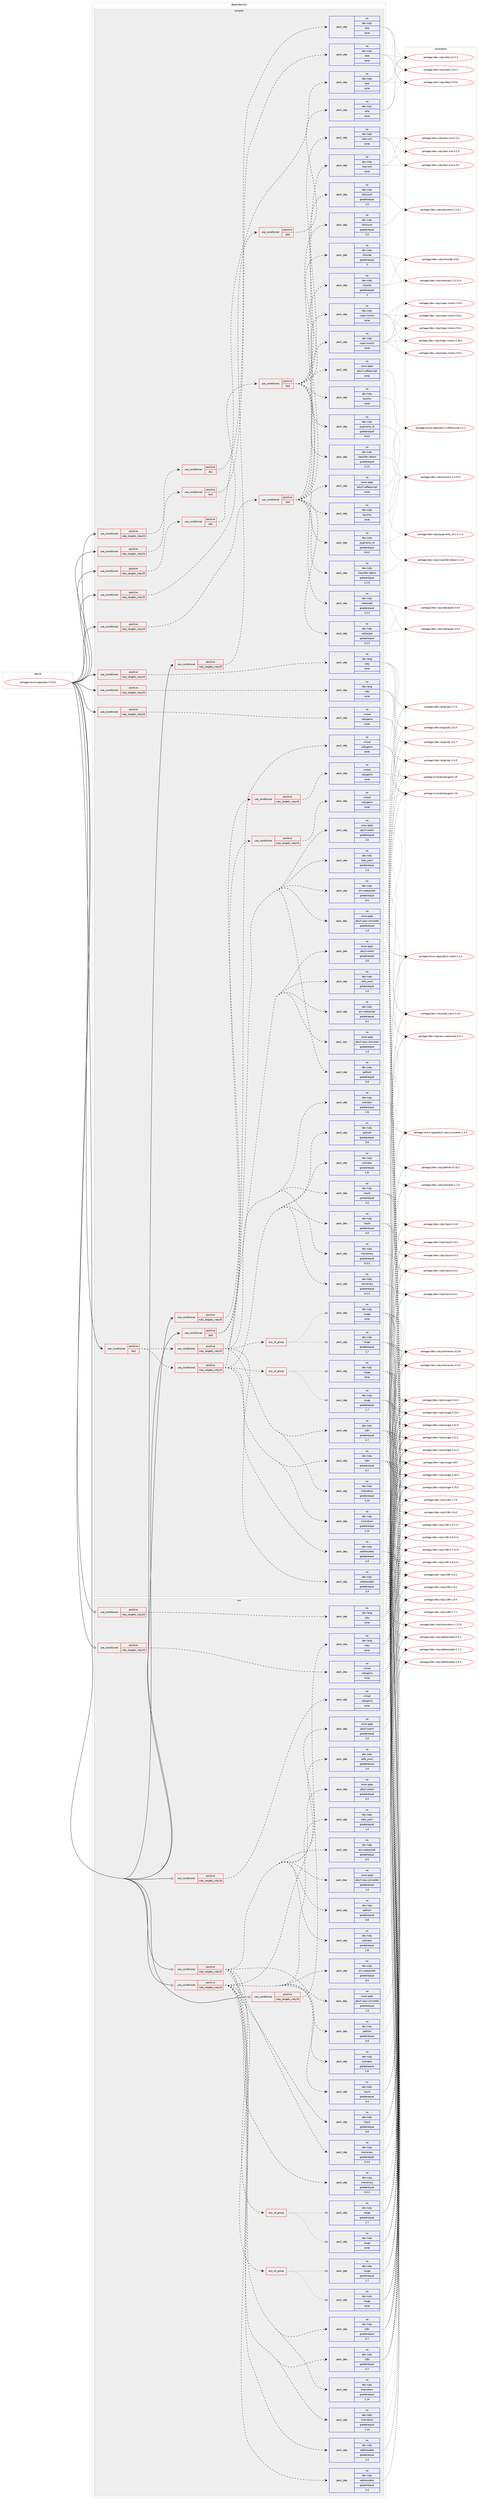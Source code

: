digraph prolog {

# *************
# Graph options
# *************

newrank=true;
concentrate=true;
compound=true;
graph [rankdir=LR,fontname=Helvetica,fontsize=10,ranksep=1.5];#, ranksep=2.5, nodesep=0.2];
edge  [arrowhead=vee];
node  [fontname=Helvetica,fontsize=10];

# **********
# The ebuild
# **********

subgraph cluster_leftcol {
color=gray;
rank=same;
label=<<i>ebuild</i>>;
id [label="portage://www-apps/jekyll-3.8.5", color=red, width=4, href="../www-apps/jekyll-3.8.5.svg"];
}

# ****************
# The dependencies
# ****************

subgraph cluster_midcol {
color=gray;
label=<<i>dependencies</i>>;
subgraph cluster_compile {
fillcolor="#eeeeee";
style=filled;
label=<<i>compile</i>>;
subgraph cond5713 {
dependency31815 [label=<<TABLE BORDER="0" CELLBORDER="1" CELLSPACING="0" CELLPADDING="4"><TR><TD ROWSPAN="3" CELLPADDING="10">use_conditional</TD></TR><TR><TD>positive</TD></TR><TR><TD>ruby_targets_ruby24</TD></TR></TABLE>>, shape=none, color=red];
subgraph cond5714 {
dependency31816 [label=<<TABLE BORDER="0" CELLBORDER="1" CELLSPACING="0" CELLPADDING="4"><TR><TD ROWSPAN="3" CELLPADDING="10">use_conditional</TD></TR><TR><TD>positive</TD></TR><TR><TD>doc</TD></TR></TABLE>>, shape=none, color=red];
subgraph pack25520 {
dependency31817 [label=<<TABLE BORDER="0" CELLBORDER="1" CELLSPACING="0" CELLPADDING="4" WIDTH="220"><TR><TD ROWSPAN="6" CELLPADDING="30">pack_dep</TD></TR><TR><TD WIDTH="110">no</TD></TR><TR><TD>dev-ruby</TD></TR><TR><TD>rake</TD></TR><TR><TD>none</TD></TR><TR><TD></TD></TR></TABLE>>, shape=none, color=blue];
}
dependency31816:e -> dependency31817:w [weight=20,style="dashed",arrowhead="vee"];
}
dependency31815:e -> dependency31816:w [weight=20,style="dashed",arrowhead="vee"];
}
id:e -> dependency31815:w [weight=20,style="solid",arrowhead="vee"];
subgraph cond5715 {
dependency31818 [label=<<TABLE BORDER="0" CELLBORDER="1" CELLSPACING="0" CELLPADDING="4"><TR><TD ROWSPAN="3" CELLPADDING="10">use_conditional</TD></TR><TR><TD>positive</TD></TR><TR><TD>ruby_targets_ruby24</TD></TR></TABLE>>, shape=none, color=red];
subgraph cond5716 {
dependency31819 [label=<<TABLE BORDER="0" CELLBORDER="1" CELLSPACING="0" CELLPADDING="4"><TR><TD ROWSPAN="3" CELLPADDING="10">use_conditional</TD></TR><TR><TD>positive</TD></TR><TR><TD>test</TD></TR></TABLE>>, shape=none, color=red];
subgraph pack25521 {
dependency31820 [label=<<TABLE BORDER="0" CELLBORDER="1" CELLSPACING="0" CELLPADDING="4" WIDTH="220"><TR><TD ROWSPAN="6" CELLPADDING="30">pack_dep</TD></TR><TR><TD WIDTH="110">no</TD></TR><TR><TD>dev-ruby</TD></TR><TR><TD>classifier-reborn</TD></TR><TR><TD>greaterequal</TD></TR><TR><TD>2.1.0</TD></TR></TABLE>>, shape=none, color=blue];
}
dependency31819:e -> dependency31820:w [weight=20,style="dashed",arrowhead="vee"];
subgraph pack25522 {
dependency31821 [label=<<TABLE BORDER="0" CELLBORDER="1" CELLSPACING="0" CELLPADDING="4" WIDTH="220"><TR><TD ROWSPAN="6" CELLPADDING="30">pack_dep</TD></TR><TR><TD WIDTH="110">no</TD></TR><TR><TD>dev-ruby</TD></TR><TR><TD>launchy</TD></TR><TR><TD>none</TD></TR><TR><TD></TD></TR></TABLE>>, shape=none, color=blue];
}
dependency31819:e -> dependency31821:w [weight=20,style="dashed",arrowhead="vee"];
subgraph pack25523 {
dependency31822 [label=<<TABLE BORDER="0" CELLBORDER="1" CELLSPACING="0" CELLPADDING="4" WIDTH="220"><TR><TD ROWSPAN="6" CELLPADDING="30">pack_dep</TD></TR><TR><TD WIDTH="110">no</TD></TR><TR><TD>dev-ruby</TD></TR><TR><TD>pygments_rb</TD></TR><TR><TD>greaterequal</TD></TR><TR><TD>0.6.0</TD></TR></TABLE>>, shape=none, color=blue];
}
dependency31819:e -> dependency31822:w [weight=20,style="dashed",arrowhead="vee"];
subgraph pack25524 {
dependency31823 [label=<<TABLE BORDER="0" CELLBORDER="1" CELLSPACING="0" CELLPADDING="4" WIDTH="220"><TR><TD ROWSPAN="6" CELLPADDING="30">pack_dep</TD></TR><TR><TD WIDTH="110">no</TD></TR><TR><TD>dev-ruby</TD></TR><TR><TD>rdiscount</TD></TR><TR><TD>greaterequal</TD></TR><TR><TD>2.0</TD></TR></TABLE>>, shape=none, color=blue];
}
dependency31819:e -> dependency31823:w [weight=20,style="dashed",arrowhead="vee"];
subgraph pack25525 {
dependency31824 [label=<<TABLE BORDER="0" CELLBORDER="1" CELLSPACING="0" CELLPADDING="4" WIDTH="220"><TR><TD ROWSPAN="6" CELLPADDING="30">pack_dep</TD></TR><TR><TD WIDTH="110">no</TD></TR><TR><TD>dev-ruby</TD></TR><TR><TD>redcarpet</TD></TR><TR><TD>greaterequal</TD></TR><TR><TD>3.2.3</TD></TR></TABLE>>, shape=none, color=blue];
}
dependency31819:e -> dependency31824:w [weight=20,style="dashed",arrowhead="vee"];
subgraph pack25526 {
dependency31825 [label=<<TABLE BORDER="0" CELLBORDER="1" CELLSPACING="0" CELLPADDING="4" WIDTH="220"><TR><TD ROWSPAN="6" CELLPADDING="30">pack_dep</TD></TR><TR><TD WIDTH="110">no</TD></TR><TR><TD>dev-ruby</TD></TR><TR><TD>rspec-mocks</TD></TR><TR><TD>none</TD></TR><TR><TD></TD></TR></TABLE>>, shape=none, color=blue];
}
dependency31819:e -> dependency31825:w [weight=20,style="dashed",arrowhead="vee"];
subgraph pack25527 {
dependency31826 [label=<<TABLE BORDER="0" CELLBORDER="1" CELLSPACING="0" CELLPADDING="4" WIDTH="220"><TR><TD ROWSPAN="6" CELLPADDING="30">pack_dep</TD></TR><TR><TD WIDTH="110">no</TD></TR><TR><TD>dev-ruby</TD></TR><TR><TD>shoulda</TD></TR><TR><TD>greaterequal</TD></TR><TR><TD>3</TD></TR></TABLE>>, shape=none, color=blue];
}
dependency31819:e -> dependency31826:w [weight=20,style="dashed",arrowhead="vee"];
subgraph pack25528 {
dependency31827 [label=<<TABLE BORDER="0" CELLBORDER="1" CELLSPACING="0" CELLPADDING="4" WIDTH="220"><TR><TD ROWSPAN="6" CELLPADDING="30">pack_dep</TD></TR><TR><TD WIDTH="110">no</TD></TR><TR><TD>dev-ruby</TD></TR><TR><TD>test-unit</TD></TR><TR><TD>none</TD></TR><TR><TD></TD></TR></TABLE>>, shape=none, color=blue];
}
dependency31819:e -> dependency31827:w [weight=20,style="dashed",arrowhead="vee"];
subgraph pack25529 {
dependency31828 [label=<<TABLE BORDER="0" CELLBORDER="1" CELLSPACING="0" CELLPADDING="4" WIDTH="220"><TR><TD ROWSPAN="6" CELLPADDING="30">pack_dep</TD></TR><TR><TD WIDTH="110">no</TD></TR><TR><TD>www-apps</TD></TR><TR><TD>jekyll-coffeescript</TD></TR><TR><TD>none</TD></TR><TR><TD></TD></TR></TABLE>>, shape=none, color=blue];
}
dependency31819:e -> dependency31828:w [weight=20,style="dashed",arrowhead="vee"];
}
dependency31818:e -> dependency31819:w [weight=20,style="dashed",arrowhead="vee"];
}
id:e -> dependency31818:w [weight=20,style="solid",arrowhead="vee"];
subgraph cond5717 {
dependency31829 [label=<<TABLE BORDER="0" CELLBORDER="1" CELLSPACING="0" CELLPADDING="4"><TR><TD ROWSPAN="3" CELLPADDING="10">use_conditional</TD></TR><TR><TD>positive</TD></TR><TR><TD>ruby_targets_ruby24</TD></TR></TABLE>>, shape=none, color=red];
subgraph cond5718 {
dependency31830 [label=<<TABLE BORDER="0" CELLBORDER="1" CELLSPACING="0" CELLPADDING="4"><TR><TD ROWSPAN="3" CELLPADDING="10">use_conditional</TD></TR><TR><TD>positive</TD></TR><TR><TD>test</TD></TR></TABLE>>, shape=none, color=red];
subgraph pack25530 {
dependency31831 [label=<<TABLE BORDER="0" CELLBORDER="1" CELLSPACING="0" CELLPADDING="4" WIDTH="220"><TR><TD ROWSPAN="6" CELLPADDING="30">pack_dep</TD></TR><TR><TD WIDTH="110">no</TD></TR><TR><TD>dev-ruby</TD></TR><TR><TD>rake</TD></TR><TR><TD>none</TD></TR><TR><TD></TD></TR></TABLE>>, shape=none, color=blue];
}
dependency31830:e -> dependency31831:w [weight=20,style="dashed",arrowhead="vee"];
}
dependency31829:e -> dependency31830:w [weight=20,style="dashed",arrowhead="vee"];
}
id:e -> dependency31829:w [weight=20,style="solid",arrowhead="vee"];
subgraph cond5719 {
dependency31832 [label=<<TABLE BORDER="0" CELLBORDER="1" CELLSPACING="0" CELLPADDING="4"><TR><TD ROWSPAN="3" CELLPADDING="10">use_conditional</TD></TR><TR><TD>positive</TD></TR><TR><TD>ruby_targets_ruby24</TD></TR></TABLE>>, shape=none, color=red];
subgraph pack25531 {
dependency31833 [label=<<TABLE BORDER="0" CELLBORDER="1" CELLSPACING="0" CELLPADDING="4" WIDTH="220"><TR><TD ROWSPAN="6" CELLPADDING="30">pack_dep</TD></TR><TR><TD WIDTH="110">no</TD></TR><TR><TD>dev-lang</TD></TR><TR><TD>ruby</TD></TR><TR><TD>none</TD></TR><TR><TD></TD></TR></TABLE>>, shape=none, color=blue];
}
dependency31832:e -> dependency31833:w [weight=20,style="dashed",arrowhead="vee"];
}
id:e -> dependency31832:w [weight=20,style="solid",arrowhead="vee"];
subgraph cond5720 {
dependency31834 [label=<<TABLE BORDER="0" CELLBORDER="1" CELLSPACING="0" CELLPADDING="4"><TR><TD ROWSPAN="3" CELLPADDING="10">use_conditional</TD></TR><TR><TD>positive</TD></TR><TR><TD>ruby_targets_ruby24</TD></TR></TABLE>>, shape=none, color=red];
subgraph pack25532 {
dependency31835 [label=<<TABLE BORDER="0" CELLBORDER="1" CELLSPACING="0" CELLPADDING="4" WIDTH="220"><TR><TD ROWSPAN="6" CELLPADDING="30">pack_dep</TD></TR><TR><TD WIDTH="110">no</TD></TR><TR><TD>virtual</TD></TR><TR><TD>rubygems</TD></TR><TR><TD>none</TD></TR><TR><TD></TD></TR></TABLE>>, shape=none, color=blue];
}
dependency31834:e -> dependency31835:w [weight=20,style="dashed",arrowhead="vee"];
}
id:e -> dependency31834:w [weight=20,style="solid",arrowhead="vee"];
subgraph cond5721 {
dependency31836 [label=<<TABLE BORDER="0" CELLBORDER="1" CELLSPACING="0" CELLPADDING="4"><TR><TD ROWSPAN="3" CELLPADDING="10">use_conditional</TD></TR><TR><TD>positive</TD></TR><TR><TD>ruby_targets_ruby25</TD></TR></TABLE>>, shape=none, color=red];
subgraph cond5722 {
dependency31837 [label=<<TABLE BORDER="0" CELLBORDER="1" CELLSPACING="0" CELLPADDING="4"><TR><TD ROWSPAN="3" CELLPADDING="10">use_conditional</TD></TR><TR><TD>positive</TD></TR><TR><TD>doc</TD></TR></TABLE>>, shape=none, color=red];
subgraph pack25533 {
dependency31838 [label=<<TABLE BORDER="0" CELLBORDER="1" CELLSPACING="0" CELLPADDING="4" WIDTH="220"><TR><TD ROWSPAN="6" CELLPADDING="30">pack_dep</TD></TR><TR><TD WIDTH="110">no</TD></TR><TR><TD>dev-ruby</TD></TR><TR><TD>rake</TD></TR><TR><TD>none</TD></TR><TR><TD></TD></TR></TABLE>>, shape=none, color=blue];
}
dependency31837:e -> dependency31838:w [weight=20,style="dashed",arrowhead="vee"];
}
dependency31836:e -> dependency31837:w [weight=20,style="dashed",arrowhead="vee"];
}
id:e -> dependency31836:w [weight=20,style="solid",arrowhead="vee"];
subgraph cond5723 {
dependency31839 [label=<<TABLE BORDER="0" CELLBORDER="1" CELLSPACING="0" CELLPADDING="4"><TR><TD ROWSPAN="3" CELLPADDING="10">use_conditional</TD></TR><TR><TD>positive</TD></TR><TR><TD>ruby_targets_ruby25</TD></TR></TABLE>>, shape=none, color=red];
subgraph cond5724 {
dependency31840 [label=<<TABLE BORDER="0" CELLBORDER="1" CELLSPACING="0" CELLPADDING="4"><TR><TD ROWSPAN="3" CELLPADDING="10">use_conditional</TD></TR><TR><TD>positive</TD></TR><TR><TD>test</TD></TR></TABLE>>, shape=none, color=red];
subgraph pack25534 {
dependency31841 [label=<<TABLE BORDER="0" CELLBORDER="1" CELLSPACING="0" CELLPADDING="4" WIDTH="220"><TR><TD ROWSPAN="6" CELLPADDING="30">pack_dep</TD></TR><TR><TD WIDTH="110">no</TD></TR><TR><TD>dev-ruby</TD></TR><TR><TD>classifier-reborn</TD></TR><TR><TD>greaterequal</TD></TR><TR><TD>2.1.0</TD></TR></TABLE>>, shape=none, color=blue];
}
dependency31840:e -> dependency31841:w [weight=20,style="dashed",arrowhead="vee"];
subgraph pack25535 {
dependency31842 [label=<<TABLE BORDER="0" CELLBORDER="1" CELLSPACING="0" CELLPADDING="4" WIDTH="220"><TR><TD ROWSPAN="6" CELLPADDING="30">pack_dep</TD></TR><TR><TD WIDTH="110">no</TD></TR><TR><TD>dev-ruby</TD></TR><TR><TD>launchy</TD></TR><TR><TD>none</TD></TR><TR><TD></TD></TR></TABLE>>, shape=none, color=blue];
}
dependency31840:e -> dependency31842:w [weight=20,style="dashed",arrowhead="vee"];
subgraph pack25536 {
dependency31843 [label=<<TABLE BORDER="0" CELLBORDER="1" CELLSPACING="0" CELLPADDING="4" WIDTH="220"><TR><TD ROWSPAN="6" CELLPADDING="30">pack_dep</TD></TR><TR><TD WIDTH="110">no</TD></TR><TR><TD>dev-ruby</TD></TR><TR><TD>pygments_rb</TD></TR><TR><TD>greaterequal</TD></TR><TR><TD>0.6.0</TD></TR></TABLE>>, shape=none, color=blue];
}
dependency31840:e -> dependency31843:w [weight=20,style="dashed",arrowhead="vee"];
subgraph pack25537 {
dependency31844 [label=<<TABLE BORDER="0" CELLBORDER="1" CELLSPACING="0" CELLPADDING="4" WIDTH="220"><TR><TD ROWSPAN="6" CELLPADDING="30">pack_dep</TD></TR><TR><TD WIDTH="110">no</TD></TR><TR><TD>dev-ruby</TD></TR><TR><TD>rdiscount</TD></TR><TR><TD>greaterequal</TD></TR><TR><TD>2.0</TD></TR></TABLE>>, shape=none, color=blue];
}
dependency31840:e -> dependency31844:w [weight=20,style="dashed",arrowhead="vee"];
subgraph pack25538 {
dependency31845 [label=<<TABLE BORDER="0" CELLBORDER="1" CELLSPACING="0" CELLPADDING="4" WIDTH="220"><TR><TD ROWSPAN="6" CELLPADDING="30">pack_dep</TD></TR><TR><TD WIDTH="110">no</TD></TR><TR><TD>dev-ruby</TD></TR><TR><TD>redcarpet</TD></TR><TR><TD>greaterequal</TD></TR><TR><TD>3.2.3</TD></TR></TABLE>>, shape=none, color=blue];
}
dependency31840:e -> dependency31845:w [weight=20,style="dashed",arrowhead="vee"];
subgraph pack25539 {
dependency31846 [label=<<TABLE BORDER="0" CELLBORDER="1" CELLSPACING="0" CELLPADDING="4" WIDTH="220"><TR><TD ROWSPAN="6" CELLPADDING="30">pack_dep</TD></TR><TR><TD WIDTH="110">no</TD></TR><TR><TD>dev-ruby</TD></TR><TR><TD>rspec-mocks</TD></TR><TR><TD>none</TD></TR><TR><TD></TD></TR></TABLE>>, shape=none, color=blue];
}
dependency31840:e -> dependency31846:w [weight=20,style="dashed",arrowhead="vee"];
subgraph pack25540 {
dependency31847 [label=<<TABLE BORDER="0" CELLBORDER="1" CELLSPACING="0" CELLPADDING="4" WIDTH="220"><TR><TD ROWSPAN="6" CELLPADDING="30">pack_dep</TD></TR><TR><TD WIDTH="110">no</TD></TR><TR><TD>dev-ruby</TD></TR><TR><TD>shoulda</TD></TR><TR><TD>greaterequal</TD></TR><TR><TD>3</TD></TR></TABLE>>, shape=none, color=blue];
}
dependency31840:e -> dependency31847:w [weight=20,style="dashed",arrowhead="vee"];
subgraph pack25541 {
dependency31848 [label=<<TABLE BORDER="0" CELLBORDER="1" CELLSPACING="0" CELLPADDING="4" WIDTH="220"><TR><TD ROWSPAN="6" CELLPADDING="30">pack_dep</TD></TR><TR><TD WIDTH="110">no</TD></TR><TR><TD>dev-ruby</TD></TR><TR><TD>test-unit</TD></TR><TR><TD>none</TD></TR><TR><TD></TD></TR></TABLE>>, shape=none, color=blue];
}
dependency31840:e -> dependency31848:w [weight=20,style="dashed",arrowhead="vee"];
subgraph pack25542 {
dependency31849 [label=<<TABLE BORDER="0" CELLBORDER="1" CELLSPACING="0" CELLPADDING="4" WIDTH="220"><TR><TD ROWSPAN="6" CELLPADDING="30">pack_dep</TD></TR><TR><TD WIDTH="110">no</TD></TR><TR><TD>www-apps</TD></TR><TR><TD>jekyll-coffeescript</TD></TR><TR><TD>none</TD></TR><TR><TD></TD></TR></TABLE>>, shape=none, color=blue];
}
dependency31840:e -> dependency31849:w [weight=20,style="dashed",arrowhead="vee"];
}
dependency31839:e -> dependency31840:w [weight=20,style="dashed",arrowhead="vee"];
}
id:e -> dependency31839:w [weight=20,style="solid",arrowhead="vee"];
subgraph cond5725 {
dependency31850 [label=<<TABLE BORDER="0" CELLBORDER="1" CELLSPACING="0" CELLPADDING="4"><TR><TD ROWSPAN="3" CELLPADDING="10">use_conditional</TD></TR><TR><TD>positive</TD></TR><TR><TD>ruby_targets_ruby25</TD></TR></TABLE>>, shape=none, color=red];
subgraph cond5726 {
dependency31851 [label=<<TABLE BORDER="0" CELLBORDER="1" CELLSPACING="0" CELLPADDING="4"><TR><TD ROWSPAN="3" CELLPADDING="10">use_conditional</TD></TR><TR><TD>positive</TD></TR><TR><TD>test</TD></TR></TABLE>>, shape=none, color=red];
subgraph pack25543 {
dependency31852 [label=<<TABLE BORDER="0" CELLBORDER="1" CELLSPACING="0" CELLPADDING="4" WIDTH="220"><TR><TD ROWSPAN="6" CELLPADDING="30">pack_dep</TD></TR><TR><TD WIDTH="110">no</TD></TR><TR><TD>dev-ruby</TD></TR><TR><TD>rake</TD></TR><TR><TD>none</TD></TR><TR><TD></TD></TR></TABLE>>, shape=none, color=blue];
}
dependency31851:e -> dependency31852:w [weight=20,style="dashed",arrowhead="vee"];
}
dependency31850:e -> dependency31851:w [weight=20,style="dashed",arrowhead="vee"];
}
id:e -> dependency31850:w [weight=20,style="solid",arrowhead="vee"];
subgraph cond5727 {
dependency31853 [label=<<TABLE BORDER="0" CELLBORDER="1" CELLSPACING="0" CELLPADDING="4"><TR><TD ROWSPAN="3" CELLPADDING="10">use_conditional</TD></TR><TR><TD>positive</TD></TR><TR><TD>ruby_targets_ruby25</TD></TR></TABLE>>, shape=none, color=red];
subgraph pack25544 {
dependency31854 [label=<<TABLE BORDER="0" CELLBORDER="1" CELLSPACING="0" CELLPADDING="4" WIDTH="220"><TR><TD ROWSPAN="6" CELLPADDING="30">pack_dep</TD></TR><TR><TD WIDTH="110">no</TD></TR><TR><TD>dev-lang</TD></TR><TR><TD>ruby</TD></TR><TR><TD>none</TD></TR><TR><TD></TD></TR></TABLE>>, shape=none, color=blue];
}
dependency31853:e -> dependency31854:w [weight=20,style="dashed",arrowhead="vee"];
}
id:e -> dependency31853:w [weight=20,style="solid",arrowhead="vee"];
subgraph cond5728 {
dependency31855 [label=<<TABLE BORDER="0" CELLBORDER="1" CELLSPACING="0" CELLPADDING="4"><TR><TD ROWSPAN="3" CELLPADDING="10">use_conditional</TD></TR><TR><TD>positive</TD></TR><TR><TD>ruby_targets_ruby25</TD></TR></TABLE>>, shape=none, color=red];
subgraph pack25545 {
dependency31856 [label=<<TABLE BORDER="0" CELLBORDER="1" CELLSPACING="0" CELLPADDING="4" WIDTH="220"><TR><TD ROWSPAN="6" CELLPADDING="30">pack_dep</TD></TR><TR><TD WIDTH="110">no</TD></TR><TR><TD>virtual</TD></TR><TR><TD>rubygems</TD></TR><TR><TD>none</TD></TR><TR><TD></TD></TR></TABLE>>, shape=none, color=blue];
}
dependency31855:e -> dependency31856:w [weight=20,style="dashed",arrowhead="vee"];
}
id:e -> dependency31855:w [weight=20,style="solid",arrowhead="vee"];
subgraph cond5729 {
dependency31857 [label=<<TABLE BORDER="0" CELLBORDER="1" CELLSPACING="0" CELLPADDING="4"><TR><TD ROWSPAN="3" CELLPADDING="10">use_conditional</TD></TR><TR><TD>positive</TD></TR><TR><TD>test</TD></TR></TABLE>>, shape=none, color=red];
subgraph cond5730 {
dependency31858 [label=<<TABLE BORDER="0" CELLBORDER="1" CELLSPACING="0" CELLPADDING="4"><TR><TD ROWSPAN="3" CELLPADDING="10">use_conditional</TD></TR><TR><TD>positive</TD></TR><TR><TD>ruby_targets_ruby24</TD></TR></TABLE>>, shape=none, color=red];
subgraph pack25546 {
dependency31859 [label=<<TABLE BORDER="0" CELLBORDER="1" CELLSPACING="0" CELLPADDING="4" WIDTH="220"><TR><TD ROWSPAN="6" CELLPADDING="30">pack_dep</TD></TR><TR><TD WIDTH="110">no</TD></TR><TR><TD>dev-ruby</TD></TR><TR><TD>addressable</TD></TR><TR><TD>greaterequal</TD></TR><TR><TD>2.4</TD></TR></TABLE>>, shape=none, color=blue];
}
dependency31858:e -> dependency31859:w [weight=20,style="dashed",arrowhead="vee"];
subgraph pack25547 {
dependency31860 [label=<<TABLE BORDER="0" CELLBORDER="1" CELLSPACING="0" CELLPADDING="4" WIDTH="220"><TR><TD ROWSPAN="6" CELLPADDING="30">pack_dep</TD></TR><TR><TD WIDTH="110">no</TD></TR><TR><TD>dev-ruby</TD></TR><TR><TD>colorator</TD></TR><TR><TD>greaterequal</TD></TR><TR><TD>1.0i</TD></TR></TABLE>>, shape=none, color=blue];
}
dependency31858:e -> dependency31860:w [weight=20,style="dashed",arrowhead="vee"];
subgraph pack25548 {
dependency31861 [label=<<TABLE BORDER="0" CELLBORDER="1" CELLSPACING="0" CELLPADDING="4" WIDTH="220"><TR><TD ROWSPAN="6" CELLPADDING="30">pack_dep</TD></TR><TR><TD WIDTH="110">no</TD></TR><TR><TD>dev-ruby</TD></TR><TR><TD>em-websocket</TD></TR><TR><TD>greaterequal</TD></TR><TR><TD>0.5</TD></TR></TABLE>>, shape=none, color=blue];
}
dependency31858:e -> dependency31861:w [weight=20,style="dashed",arrowhead="vee"];
subgraph pack25549 {
dependency31862 [label=<<TABLE BORDER="0" CELLBORDER="1" CELLSPACING="0" CELLPADDING="4" WIDTH="220"><TR><TD ROWSPAN="6" CELLPADDING="30">pack_dep</TD></TR><TR><TD WIDTH="110">no</TD></TR><TR><TD>dev-ruby</TD></TR><TR><TD>i18n</TD></TR><TR><TD>greaterequal</TD></TR><TR><TD>0.7</TD></TR></TABLE>>, shape=none, color=blue];
}
dependency31858:e -> dependency31862:w [weight=20,style="dashed",arrowhead="vee"];
subgraph pack25550 {
dependency31863 [label=<<TABLE BORDER="0" CELLBORDER="1" CELLSPACING="0" CELLPADDING="4" WIDTH="220"><TR><TD ROWSPAN="6" CELLPADDING="30">pack_dep</TD></TR><TR><TD WIDTH="110">no</TD></TR><TR><TD>dev-ruby</TD></TR><TR><TD>kramdown</TD></TR><TR><TD>greaterequal</TD></TR><TR><TD>1.14</TD></TR></TABLE>>, shape=none, color=blue];
}
dependency31858:e -> dependency31863:w [weight=20,style="dashed",arrowhead="vee"];
subgraph pack25551 {
dependency31864 [label=<<TABLE BORDER="0" CELLBORDER="1" CELLSPACING="0" CELLPADDING="4" WIDTH="220"><TR><TD ROWSPAN="6" CELLPADDING="30">pack_dep</TD></TR><TR><TD WIDTH="110">no</TD></TR><TR><TD>dev-ruby</TD></TR><TR><TD>liquid</TD></TR><TR><TD>greaterequal</TD></TR><TR><TD>4.0</TD></TR></TABLE>>, shape=none, color=blue];
}
dependency31858:e -> dependency31864:w [weight=20,style="dashed",arrowhead="vee"];
subgraph pack25552 {
dependency31865 [label=<<TABLE BORDER="0" CELLBORDER="1" CELLSPACING="0" CELLPADDING="4" WIDTH="220"><TR><TD ROWSPAN="6" CELLPADDING="30">pack_dep</TD></TR><TR><TD WIDTH="110">no</TD></TR><TR><TD>dev-ruby</TD></TR><TR><TD>mercenary</TD></TR><TR><TD>greaterequal</TD></TR><TR><TD>0.3.3</TD></TR></TABLE>>, shape=none, color=blue];
}
dependency31858:e -> dependency31865:w [weight=20,style="dashed",arrowhead="vee"];
subgraph pack25553 {
dependency31866 [label=<<TABLE BORDER="0" CELLBORDER="1" CELLSPACING="0" CELLPADDING="4" WIDTH="220"><TR><TD ROWSPAN="6" CELLPADDING="30">pack_dep</TD></TR><TR><TD WIDTH="110">no</TD></TR><TR><TD>dev-ruby</TD></TR><TR><TD>pathutil</TD></TR><TR><TD>greaterequal</TD></TR><TR><TD>0.9</TD></TR></TABLE>>, shape=none, color=blue];
}
dependency31858:e -> dependency31866:w [weight=20,style="dashed",arrowhead="vee"];
subgraph pack25554 {
dependency31867 [label=<<TABLE BORDER="0" CELLBORDER="1" CELLSPACING="0" CELLPADDING="4" WIDTH="220"><TR><TD ROWSPAN="6" CELLPADDING="30">pack_dep</TD></TR><TR><TD WIDTH="110">no</TD></TR><TR><TD>dev-ruby</TD></TR><TR><TD>safe_yaml</TD></TR><TR><TD>greaterequal</TD></TR><TR><TD>1.0</TD></TR></TABLE>>, shape=none, color=blue];
}
dependency31858:e -> dependency31867:w [weight=20,style="dashed",arrowhead="vee"];
subgraph any545 {
dependency31868 [label=<<TABLE BORDER="0" CELLBORDER="1" CELLSPACING="0" CELLPADDING="4"><TR><TD CELLPADDING="10">any_of_group</TD></TR></TABLE>>, shape=none, color=red];subgraph pack25555 {
dependency31869 [label=<<TABLE BORDER="0" CELLBORDER="1" CELLSPACING="0" CELLPADDING="4" WIDTH="220"><TR><TD ROWSPAN="6" CELLPADDING="30">pack_dep</TD></TR><TR><TD WIDTH="110">no</TD></TR><TR><TD>dev-ruby</TD></TR><TR><TD>rouge</TD></TR><TR><TD>none</TD></TR><TR><TD></TD></TR></TABLE>>, shape=none, color=blue];
}
dependency31868:e -> dependency31869:w [weight=20,style="dotted",arrowhead="oinv"];
subgraph pack25556 {
dependency31870 [label=<<TABLE BORDER="0" CELLBORDER="1" CELLSPACING="0" CELLPADDING="4" WIDTH="220"><TR><TD ROWSPAN="6" CELLPADDING="30">pack_dep</TD></TR><TR><TD WIDTH="110">no</TD></TR><TR><TD>dev-ruby</TD></TR><TR><TD>rouge</TD></TR><TR><TD>greaterequal</TD></TR><TR><TD>1.7</TD></TR></TABLE>>, shape=none, color=blue];
}
dependency31868:e -> dependency31870:w [weight=20,style="dotted",arrowhead="oinv"];
}
dependency31858:e -> dependency31868:w [weight=20,style="dashed",arrowhead="vee"];
subgraph pack25557 {
dependency31871 [label=<<TABLE BORDER="0" CELLBORDER="1" CELLSPACING="0" CELLPADDING="4" WIDTH="220"><TR><TD ROWSPAN="6" CELLPADDING="30">pack_dep</TD></TR><TR><TD WIDTH="110">no</TD></TR><TR><TD>www-apps</TD></TR><TR><TD>jekyll-sass-converter</TD></TR><TR><TD>greaterequal</TD></TR><TR><TD>1.0</TD></TR></TABLE>>, shape=none, color=blue];
}
dependency31858:e -> dependency31871:w [weight=20,style="dashed",arrowhead="vee"];
subgraph pack25558 {
dependency31872 [label=<<TABLE BORDER="0" CELLBORDER="1" CELLSPACING="0" CELLPADDING="4" WIDTH="220"><TR><TD ROWSPAN="6" CELLPADDING="30">pack_dep</TD></TR><TR><TD WIDTH="110">no</TD></TR><TR><TD>www-apps</TD></TR><TR><TD>jekyll-watch</TD></TR><TR><TD>greaterequal</TD></TR><TR><TD>2.0</TD></TR></TABLE>>, shape=none, color=blue];
}
dependency31858:e -> dependency31872:w [weight=20,style="dashed",arrowhead="vee"];
}
dependency31857:e -> dependency31858:w [weight=20,style="dashed",arrowhead="vee"];
subgraph cond5731 {
dependency31873 [label=<<TABLE BORDER="0" CELLBORDER="1" CELLSPACING="0" CELLPADDING="4"><TR><TD ROWSPAN="3" CELLPADDING="10">use_conditional</TD></TR><TR><TD>positive</TD></TR><TR><TD>ruby_targets_ruby25</TD></TR></TABLE>>, shape=none, color=red];
subgraph pack25559 {
dependency31874 [label=<<TABLE BORDER="0" CELLBORDER="1" CELLSPACING="0" CELLPADDING="4" WIDTH="220"><TR><TD ROWSPAN="6" CELLPADDING="30">pack_dep</TD></TR><TR><TD WIDTH="110">no</TD></TR><TR><TD>dev-ruby</TD></TR><TR><TD>addressable</TD></TR><TR><TD>greaterequal</TD></TR><TR><TD>2.4</TD></TR></TABLE>>, shape=none, color=blue];
}
dependency31873:e -> dependency31874:w [weight=20,style="dashed",arrowhead="vee"];
subgraph pack25560 {
dependency31875 [label=<<TABLE BORDER="0" CELLBORDER="1" CELLSPACING="0" CELLPADDING="4" WIDTH="220"><TR><TD ROWSPAN="6" CELLPADDING="30">pack_dep</TD></TR><TR><TD WIDTH="110">no</TD></TR><TR><TD>dev-ruby</TD></TR><TR><TD>colorator</TD></TR><TR><TD>greaterequal</TD></TR><TR><TD>1.0i</TD></TR></TABLE>>, shape=none, color=blue];
}
dependency31873:e -> dependency31875:w [weight=20,style="dashed",arrowhead="vee"];
subgraph pack25561 {
dependency31876 [label=<<TABLE BORDER="0" CELLBORDER="1" CELLSPACING="0" CELLPADDING="4" WIDTH="220"><TR><TD ROWSPAN="6" CELLPADDING="30">pack_dep</TD></TR><TR><TD WIDTH="110">no</TD></TR><TR><TD>dev-ruby</TD></TR><TR><TD>em-websocket</TD></TR><TR><TD>greaterequal</TD></TR><TR><TD>0.5</TD></TR></TABLE>>, shape=none, color=blue];
}
dependency31873:e -> dependency31876:w [weight=20,style="dashed",arrowhead="vee"];
subgraph pack25562 {
dependency31877 [label=<<TABLE BORDER="0" CELLBORDER="1" CELLSPACING="0" CELLPADDING="4" WIDTH="220"><TR><TD ROWSPAN="6" CELLPADDING="30">pack_dep</TD></TR><TR><TD WIDTH="110">no</TD></TR><TR><TD>dev-ruby</TD></TR><TR><TD>i18n</TD></TR><TR><TD>greaterequal</TD></TR><TR><TD>0.7</TD></TR></TABLE>>, shape=none, color=blue];
}
dependency31873:e -> dependency31877:w [weight=20,style="dashed",arrowhead="vee"];
subgraph pack25563 {
dependency31878 [label=<<TABLE BORDER="0" CELLBORDER="1" CELLSPACING="0" CELLPADDING="4" WIDTH="220"><TR><TD ROWSPAN="6" CELLPADDING="30">pack_dep</TD></TR><TR><TD WIDTH="110">no</TD></TR><TR><TD>dev-ruby</TD></TR><TR><TD>kramdown</TD></TR><TR><TD>greaterequal</TD></TR><TR><TD>1.14</TD></TR></TABLE>>, shape=none, color=blue];
}
dependency31873:e -> dependency31878:w [weight=20,style="dashed",arrowhead="vee"];
subgraph pack25564 {
dependency31879 [label=<<TABLE BORDER="0" CELLBORDER="1" CELLSPACING="0" CELLPADDING="4" WIDTH="220"><TR><TD ROWSPAN="6" CELLPADDING="30">pack_dep</TD></TR><TR><TD WIDTH="110">no</TD></TR><TR><TD>dev-ruby</TD></TR><TR><TD>liquid</TD></TR><TR><TD>greaterequal</TD></TR><TR><TD>4.0</TD></TR></TABLE>>, shape=none, color=blue];
}
dependency31873:e -> dependency31879:w [weight=20,style="dashed",arrowhead="vee"];
subgraph pack25565 {
dependency31880 [label=<<TABLE BORDER="0" CELLBORDER="1" CELLSPACING="0" CELLPADDING="4" WIDTH="220"><TR><TD ROWSPAN="6" CELLPADDING="30">pack_dep</TD></TR><TR><TD WIDTH="110">no</TD></TR><TR><TD>dev-ruby</TD></TR><TR><TD>mercenary</TD></TR><TR><TD>greaterequal</TD></TR><TR><TD>0.3.3</TD></TR></TABLE>>, shape=none, color=blue];
}
dependency31873:e -> dependency31880:w [weight=20,style="dashed",arrowhead="vee"];
subgraph pack25566 {
dependency31881 [label=<<TABLE BORDER="0" CELLBORDER="1" CELLSPACING="0" CELLPADDING="4" WIDTH="220"><TR><TD ROWSPAN="6" CELLPADDING="30">pack_dep</TD></TR><TR><TD WIDTH="110">no</TD></TR><TR><TD>dev-ruby</TD></TR><TR><TD>pathutil</TD></TR><TR><TD>greaterequal</TD></TR><TR><TD>0.9</TD></TR></TABLE>>, shape=none, color=blue];
}
dependency31873:e -> dependency31881:w [weight=20,style="dashed",arrowhead="vee"];
subgraph pack25567 {
dependency31882 [label=<<TABLE BORDER="0" CELLBORDER="1" CELLSPACING="0" CELLPADDING="4" WIDTH="220"><TR><TD ROWSPAN="6" CELLPADDING="30">pack_dep</TD></TR><TR><TD WIDTH="110">no</TD></TR><TR><TD>dev-ruby</TD></TR><TR><TD>safe_yaml</TD></TR><TR><TD>greaterequal</TD></TR><TR><TD>1.0</TD></TR></TABLE>>, shape=none, color=blue];
}
dependency31873:e -> dependency31882:w [weight=20,style="dashed",arrowhead="vee"];
subgraph any546 {
dependency31883 [label=<<TABLE BORDER="0" CELLBORDER="1" CELLSPACING="0" CELLPADDING="4"><TR><TD CELLPADDING="10">any_of_group</TD></TR></TABLE>>, shape=none, color=red];subgraph pack25568 {
dependency31884 [label=<<TABLE BORDER="0" CELLBORDER="1" CELLSPACING="0" CELLPADDING="4" WIDTH="220"><TR><TD ROWSPAN="6" CELLPADDING="30">pack_dep</TD></TR><TR><TD WIDTH="110">no</TD></TR><TR><TD>dev-ruby</TD></TR><TR><TD>rouge</TD></TR><TR><TD>none</TD></TR><TR><TD></TD></TR></TABLE>>, shape=none, color=blue];
}
dependency31883:e -> dependency31884:w [weight=20,style="dotted",arrowhead="oinv"];
subgraph pack25569 {
dependency31885 [label=<<TABLE BORDER="0" CELLBORDER="1" CELLSPACING="0" CELLPADDING="4" WIDTH="220"><TR><TD ROWSPAN="6" CELLPADDING="30">pack_dep</TD></TR><TR><TD WIDTH="110">no</TD></TR><TR><TD>dev-ruby</TD></TR><TR><TD>rouge</TD></TR><TR><TD>greaterequal</TD></TR><TR><TD>1.7</TD></TR></TABLE>>, shape=none, color=blue];
}
dependency31883:e -> dependency31885:w [weight=20,style="dotted",arrowhead="oinv"];
}
dependency31873:e -> dependency31883:w [weight=20,style="dashed",arrowhead="vee"];
subgraph pack25570 {
dependency31886 [label=<<TABLE BORDER="0" CELLBORDER="1" CELLSPACING="0" CELLPADDING="4" WIDTH="220"><TR><TD ROWSPAN="6" CELLPADDING="30">pack_dep</TD></TR><TR><TD WIDTH="110">no</TD></TR><TR><TD>www-apps</TD></TR><TR><TD>jekyll-sass-converter</TD></TR><TR><TD>greaterequal</TD></TR><TR><TD>1.0</TD></TR></TABLE>>, shape=none, color=blue];
}
dependency31873:e -> dependency31886:w [weight=20,style="dashed",arrowhead="vee"];
subgraph pack25571 {
dependency31887 [label=<<TABLE BORDER="0" CELLBORDER="1" CELLSPACING="0" CELLPADDING="4" WIDTH="220"><TR><TD ROWSPAN="6" CELLPADDING="30">pack_dep</TD></TR><TR><TD WIDTH="110">no</TD></TR><TR><TD>www-apps</TD></TR><TR><TD>jekyll-watch</TD></TR><TR><TD>greaterequal</TD></TR><TR><TD>2.0</TD></TR></TABLE>>, shape=none, color=blue];
}
dependency31873:e -> dependency31887:w [weight=20,style="dashed",arrowhead="vee"];
}
dependency31857:e -> dependency31873:w [weight=20,style="dashed",arrowhead="vee"];
}
id:e -> dependency31857:w [weight=20,style="solid",arrowhead="vee"];
subgraph cond5732 {
dependency31888 [label=<<TABLE BORDER="0" CELLBORDER="1" CELLSPACING="0" CELLPADDING="4"><TR><TD ROWSPAN="3" CELLPADDING="10">use_conditional</TD></TR><TR><TD>positive</TD></TR><TR><TD>test</TD></TR></TABLE>>, shape=none, color=red];
subgraph cond5733 {
dependency31889 [label=<<TABLE BORDER="0" CELLBORDER="1" CELLSPACING="0" CELLPADDING="4"><TR><TD ROWSPAN="3" CELLPADDING="10">use_conditional</TD></TR><TR><TD>positive</TD></TR><TR><TD>ruby_targets_ruby24</TD></TR></TABLE>>, shape=none, color=red];
subgraph pack25572 {
dependency31890 [label=<<TABLE BORDER="0" CELLBORDER="1" CELLSPACING="0" CELLPADDING="4" WIDTH="220"><TR><TD ROWSPAN="6" CELLPADDING="30">pack_dep</TD></TR><TR><TD WIDTH="110">no</TD></TR><TR><TD>virtual</TD></TR><TR><TD>rubygems</TD></TR><TR><TD>none</TD></TR><TR><TD></TD></TR></TABLE>>, shape=none, color=blue];
}
dependency31889:e -> dependency31890:w [weight=20,style="dashed",arrowhead="vee"];
}
dependency31888:e -> dependency31889:w [weight=20,style="dashed",arrowhead="vee"];
subgraph cond5734 {
dependency31891 [label=<<TABLE BORDER="0" CELLBORDER="1" CELLSPACING="0" CELLPADDING="4"><TR><TD ROWSPAN="3" CELLPADDING="10">use_conditional</TD></TR><TR><TD>positive</TD></TR><TR><TD>ruby_targets_ruby25</TD></TR></TABLE>>, shape=none, color=red];
subgraph pack25573 {
dependency31892 [label=<<TABLE BORDER="0" CELLBORDER="1" CELLSPACING="0" CELLPADDING="4" WIDTH="220"><TR><TD ROWSPAN="6" CELLPADDING="30">pack_dep</TD></TR><TR><TD WIDTH="110">no</TD></TR><TR><TD>virtual</TD></TR><TR><TD>rubygems</TD></TR><TR><TD>none</TD></TR><TR><TD></TD></TR></TABLE>>, shape=none, color=blue];
}
dependency31891:e -> dependency31892:w [weight=20,style="dashed",arrowhead="vee"];
}
dependency31888:e -> dependency31891:w [weight=20,style="dashed",arrowhead="vee"];
}
id:e -> dependency31888:w [weight=20,style="solid",arrowhead="vee"];
}
subgraph cluster_compileandrun {
fillcolor="#eeeeee";
style=filled;
label=<<i>compile and run</i>>;
}
subgraph cluster_run {
fillcolor="#eeeeee";
style=filled;
label=<<i>run</i>>;
subgraph cond5735 {
dependency31893 [label=<<TABLE BORDER="0" CELLBORDER="1" CELLSPACING="0" CELLPADDING="4"><TR><TD ROWSPAN="3" CELLPADDING="10">use_conditional</TD></TR><TR><TD>positive</TD></TR><TR><TD>ruby_targets_ruby24</TD></TR></TABLE>>, shape=none, color=red];
subgraph pack25574 {
dependency31894 [label=<<TABLE BORDER="0" CELLBORDER="1" CELLSPACING="0" CELLPADDING="4" WIDTH="220"><TR><TD ROWSPAN="6" CELLPADDING="30">pack_dep</TD></TR><TR><TD WIDTH="110">no</TD></TR><TR><TD>dev-lang</TD></TR><TR><TD>ruby</TD></TR><TR><TD>none</TD></TR><TR><TD></TD></TR></TABLE>>, shape=none, color=blue];
}
dependency31893:e -> dependency31894:w [weight=20,style="dashed",arrowhead="vee"];
}
id:e -> dependency31893:w [weight=20,style="solid",arrowhead="odot"];
subgraph cond5736 {
dependency31895 [label=<<TABLE BORDER="0" CELLBORDER="1" CELLSPACING="0" CELLPADDING="4"><TR><TD ROWSPAN="3" CELLPADDING="10">use_conditional</TD></TR><TR><TD>positive</TD></TR><TR><TD>ruby_targets_ruby24</TD></TR></TABLE>>, shape=none, color=red];
subgraph pack25575 {
dependency31896 [label=<<TABLE BORDER="0" CELLBORDER="1" CELLSPACING="0" CELLPADDING="4" WIDTH="220"><TR><TD ROWSPAN="6" CELLPADDING="30">pack_dep</TD></TR><TR><TD WIDTH="110">no</TD></TR><TR><TD>dev-ruby</TD></TR><TR><TD>addressable</TD></TR><TR><TD>greaterequal</TD></TR><TR><TD>2.4</TD></TR></TABLE>>, shape=none, color=blue];
}
dependency31895:e -> dependency31896:w [weight=20,style="dashed",arrowhead="vee"];
subgraph pack25576 {
dependency31897 [label=<<TABLE BORDER="0" CELLBORDER="1" CELLSPACING="0" CELLPADDING="4" WIDTH="220"><TR><TD ROWSPAN="6" CELLPADDING="30">pack_dep</TD></TR><TR><TD WIDTH="110">no</TD></TR><TR><TD>dev-ruby</TD></TR><TR><TD>colorator</TD></TR><TR><TD>greaterequal</TD></TR><TR><TD>1.0i</TD></TR></TABLE>>, shape=none, color=blue];
}
dependency31895:e -> dependency31897:w [weight=20,style="dashed",arrowhead="vee"];
subgraph pack25577 {
dependency31898 [label=<<TABLE BORDER="0" CELLBORDER="1" CELLSPACING="0" CELLPADDING="4" WIDTH="220"><TR><TD ROWSPAN="6" CELLPADDING="30">pack_dep</TD></TR><TR><TD WIDTH="110">no</TD></TR><TR><TD>dev-ruby</TD></TR><TR><TD>em-websocket</TD></TR><TR><TD>greaterequal</TD></TR><TR><TD>0.5</TD></TR></TABLE>>, shape=none, color=blue];
}
dependency31895:e -> dependency31898:w [weight=20,style="dashed",arrowhead="vee"];
subgraph pack25578 {
dependency31899 [label=<<TABLE BORDER="0" CELLBORDER="1" CELLSPACING="0" CELLPADDING="4" WIDTH="220"><TR><TD ROWSPAN="6" CELLPADDING="30">pack_dep</TD></TR><TR><TD WIDTH="110">no</TD></TR><TR><TD>dev-ruby</TD></TR><TR><TD>i18n</TD></TR><TR><TD>greaterequal</TD></TR><TR><TD>0.7</TD></TR></TABLE>>, shape=none, color=blue];
}
dependency31895:e -> dependency31899:w [weight=20,style="dashed",arrowhead="vee"];
subgraph pack25579 {
dependency31900 [label=<<TABLE BORDER="0" CELLBORDER="1" CELLSPACING="0" CELLPADDING="4" WIDTH="220"><TR><TD ROWSPAN="6" CELLPADDING="30">pack_dep</TD></TR><TR><TD WIDTH="110">no</TD></TR><TR><TD>dev-ruby</TD></TR><TR><TD>kramdown</TD></TR><TR><TD>greaterequal</TD></TR><TR><TD>1.14</TD></TR></TABLE>>, shape=none, color=blue];
}
dependency31895:e -> dependency31900:w [weight=20,style="dashed",arrowhead="vee"];
subgraph pack25580 {
dependency31901 [label=<<TABLE BORDER="0" CELLBORDER="1" CELLSPACING="0" CELLPADDING="4" WIDTH="220"><TR><TD ROWSPAN="6" CELLPADDING="30">pack_dep</TD></TR><TR><TD WIDTH="110">no</TD></TR><TR><TD>dev-ruby</TD></TR><TR><TD>liquid</TD></TR><TR><TD>greaterequal</TD></TR><TR><TD>4.0</TD></TR></TABLE>>, shape=none, color=blue];
}
dependency31895:e -> dependency31901:w [weight=20,style="dashed",arrowhead="vee"];
subgraph pack25581 {
dependency31902 [label=<<TABLE BORDER="0" CELLBORDER="1" CELLSPACING="0" CELLPADDING="4" WIDTH="220"><TR><TD ROWSPAN="6" CELLPADDING="30">pack_dep</TD></TR><TR><TD WIDTH="110">no</TD></TR><TR><TD>dev-ruby</TD></TR><TR><TD>mercenary</TD></TR><TR><TD>greaterequal</TD></TR><TR><TD>0.3.3</TD></TR></TABLE>>, shape=none, color=blue];
}
dependency31895:e -> dependency31902:w [weight=20,style="dashed",arrowhead="vee"];
subgraph pack25582 {
dependency31903 [label=<<TABLE BORDER="0" CELLBORDER="1" CELLSPACING="0" CELLPADDING="4" WIDTH="220"><TR><TD ROWSPAN="6" CELLPADDING="30">pack_dep</TD></TR><TR><TD WIDTH="110">no</TD></TR><TR><TD>dev-ruby</TD></TR><TR><TD>pathutil</TD></TR><TR><TD>greaterequal</TD></TR><TR><TD>0.9</TD></TR></TABLE>>, shape=none, color=blue];
}
dependency31895:e -> dependency31903:w [weight=20,style="dashed",arrowhead="vee"];
subgraph pack25583 {
dependency31904 [label=<<TABLE BORDER="0" CELLBORDER="1" CELLSPACING="0" CELLPADDING="4" WIDTH="220"><TR><TD ROWSPAN="6" CELLPADDING="30">pack_dep</TD></TR><TR><TD WIDTH="110">no</TD></TR><TR><TD>dev-ruby</TD></TR><TR><TD>safe_yaml</TD></TR><TR><TD>greaterequal</TD></TR><TR><TD>1.0</TD></TR></TABLE>>, shape=none, color=blue];
}
dependency31895:e -> dependency31904:w [weight=20,style="dashed",arrowhead="vee"];
subgraph any547 {
dependency31905 [label=<<TABLE BORDER="0" CELLBORDER="1" CELLSPACING="0" CELLPADDING="4"><TR><TD CELLPADDING="10">any_of_group</TD></TR></TABLE>>, shape=none, color=red];subgraph pack25584 {
dependency31906 [label=<<TABLE BORDER="0" CELLBORDER="1" CELLSPACING="0" CELLPADDING="4" WIDTH="220"><TR><TD ROWSPAN="6" CELLPADDING="30">pack_dep</TD></TR><TR><TD WIDTH="110">no</TD></TR><TR><TD>dev-ruby</TD></TR><TR><TD>rouge</TD></TR><TR><TD>none</TD></TR><TR><TD></TD></TR></TABLE>>, shape=none, color=blue];
}
dependency31905:e -> dependency31906:w [weight=20,style="dotted",arrowhead="oinv"];
subgraph pack25585 {
dependency31907 [label=<<TABLE BORDER="0" CELLBORDER="1" CELLSPACING="0" CELLPADDING="4" WIDTH="220"><TR><TD ROWSPAN="6" CELLPADDING="30">pack_dep</TD></TR><TR><TD WIDTH="110">no</TD></TR><TR><TD>dev-ruby</TD></TR><TR><TD>rouge</TD></TR><TR><TD>greaterequal</TD></TR><TR><TD>1.7</TD></TR></TABLE>>, shape=none, color=blue];
}
dependency31905:e -> dependency31907:w [weight=20,style="dotted",arrowhead="oinv"];
}
dependency31895:e -> dependency31905:w [weight=20,style="dashed",arrowhead="vee"];
subgraph pack25586 {
dependency31908 [label=<<TABLE BORDER="0" CELLBORDER="1" CELLSPACING="0" CELLPADDING="4" WIDTH="220"><TR><TD ROWSPAN="6" CELLPADDING="30">pack_dep</TD></TR><TR><TD WIDTH="110">no</TD></TR><TR><TD>www-apps</TD></TR><TR><TD>jekyll-sass-converter</TD></TR><TR><TD>greaterequal</TD></TR><TR><TD>1.0</TD></TR></TABLE>>, shape=none, color=blue];
}
dependency31895:e -> dependency31908:w [weight=20,style="dashed",arrowhead="vee"];
subgraph pack25587 {
dependency31909 [label=<<TABLE BORDER="0" CELLBORDER="1" CELLSPACING="0" CELLPADDING="4" WIDTH="220"><TR><TD ROWSPAN="6" CELLPADDING="30">pack_dep</TD></TR><TR><TD WIDTH="110">no</TD></TR><TR><TD>www-apps</TD></TR><TR><TD>jekyll-watch</TD></TR><TR><TD>greaterequal</TD></TR><TR><TD>2.0</TD></TR></TABLE>>, shape=none, color=blue];
}
dependency31895:e -> dependency31909:w [weight=20,style="dashed",arrowhead="vee"];
}
id:e -> dependency31895:w [weight=20,style="solid",arrowhead="odot"];
subgraph cond5737 {
dependency31910 [label=<<TABLE BORDER="0" CELLBORDER="1" CELLSPACING="0" CELLPADDING="4"><TR><TD ROWSPAN="3" CELLPADDING="10">use_conditional</TD></TR><TR><TD>positive</TD></TR><TR><TD>ruby_targets_ruby24</TD></TR></TABLE>>, shape=none, color=red];
subgraph pack25588 {
dependency31911 [label=<<TABLE BORDER="0" CELLBORDER="1" CELLSPACING="0" CELLPADDING="4" WIDTH="220"><TR><TD ROWSPAN="6" CELLPADDING="30">pack_dep</TD></TR><TR><TD WIDTH="110">no</TD></TR><TR><TD>virtual</TD></TR><TR><TD>rubygems</TD></TR><TR><TD>none</TD></TR><TR><TD></TD></TR></TABLE>>, shape=none, color=blue];
}
dependency31910:e -> dependency31911:w [weight=20,style="dashed",arrowhead="vee"];
}
id:e -> dependency31910:w [weight=20,style="solid",arrowhead="odot"];
subgraph cond5738 {
dependency31912 [label=<<TABLE BORDER="0" CELLBORDER="1" CELLSPACING="0" CELLPADDING="4"><TR><TD ROWSPAN="3" CELLPADDING="10">use_conditional</TD></TR><TR><TD>positive</TD></TR><TR><TD>ruby_targets_ruby25</TD></TR></TABLE>>, shape=none, color=red];
subgraph pack25589 {
dependency31913 [label=<<TABLE BORDER="0" CELLBORDER="1" CELLSPACING="0" CELLPADDING="4" WIDTH="220"><TR><TD ROWSPAN="6" CELLPADDING="30">pack_dep</TD></TR><TR><TD WIDTH="110">no</TD></TR><TR><TD>dev-lang</TD></TR><TR><TD>ruby</TD></TR><TR><TD>none</TD></TR><TR><TD></TD></TR></TABLE>>, shape=none, color=blue];
}
dependency31912:e -> dependency31913:w [weight=20,style="dashed",arrowhead="vee"];
}
id:e -> dependency31912:w [weight=20,style="solid",arrowhead="odot"];
subgraph cond5739 {
dependency31914 [label=<<TABLE BORDER="0" CELLBORDER="1" CELLSPACING="0" CELLPADDING="4"><TR><TD ROWSPAN="3" CELLPADDING="10">use_conditional</TD></TR><TR><TD>positive</TD></TR><TR><TD>ruby_targets_ruby25</TD></TR></TABLE>>, shape=none, color=red];
subgraph pack25590 {
dependency31915 [label=<<TABLE BORDER="0" CELLBORDER="1" CELLSPACING="0" CELLPADDING="4" WIDTH="220"><TR><TD ROWSPAN="6" CELLPADDING="30">pack_dep</TD></TR><TR><TD WIDTH="110">no</TD></TR><TR><TD>dev-ruby</TD></TR><TR><TD>addressable</TD></TR><TR><TD>greaterequal</TD></TR><TR><TD>2.4</TD></TR></TABLE>>, shape=none, color=blue];
}
dependency31914:e -> dependency31915:w [weight=20,style="dashed",arrowhead="vee"];
subgraph pack25591 {
dependency31916 [label=<<TABLE BORDER="0" CELLBORDER="1" CELLSPACING="0" CELLPADDING="4" WIDTH="220"><TR><TD ROWSPAN="6" CELLPADDING="30">pack_dep</TD></TR><TR><TD WIDTH="110">no</TD></TR><TR><TD>dev-ruby</TD></TR><TR><TD>colorator</TD></TR><TR><TD>greaterequal</TD></TR><TR><TD>1.0i</TD></TR></TABLE>>, shape=none, color=blue];
}
dependency31914:e -> dependency31916:w [weight=20,style="dashed",arrowhead="vee"];
subgraph pack25592 {
dependency31917 [label=<<TABLE BORDER="0" CELLBORDER="1" CELLSPACING="0" CELLPADDING="4" WIDTH="220"><TR><TD ROWSPAN="6" CELLPADDING="30">pack_dep</TD></TR><TR><TD WIDTH="110">no</TD></TR><TR><TD>dev-ruby</TD></TR><TR><TD>em-websocket</TD></TR><TR><TD>greaterequal</TD></TR><TR><TD>0.5</TD></TR></TABLE>>, shape=none, color=blue];
}
dependency31914:e -> dependency31917:w [weight=20,style="dashed",arrowhead="vee"];
subgraph pack25593 {
dependency31918 [label=<<TABLE BORDER="0" CELLBORDER="1" CELLSPACING="0" CELLPADDING="4" WIDTH="220"><TR><TD ROWSPAN="6" CELLPADDING="30">pack_dep</TD></TR><TR><TD WIDTH="110">no</TD></TR><TR><TD>dev-ruby</TD></TR><TR><TD>i18n</TD></TR><TR><TD>greaterequal</TD></TR><TR><TD>0.7</TD></TR></TABLE>>, shape=none, color=blue];
}
dependency31914:e -> dependency31918:w [weight=20,style="dashed",arrowhead="vee"];
subgraph pack25594 {
dependency31919 [label=<<TABLE BORDER="0" CELLBORDER="1" CELLSPACING="0" CELLPADDING="4" WIDTH="220"><TR><TD ROWSPAN="6" CELLPADDING="30">pack_dep</TD></TR><TR><TD WIDTH="110">no</TD></TR><TR><TD>dev-ruby</TD></TR><TR><TD>kramdown</TD></TR><TR><TD>greaterequal</TD></TR><TR><TD>1.14</TD></TR></TABLE>>, shape=none, color=blue];
}
dependency31914:e -> dependency31919:w [weight=20,style="dashed",arrowhead="vee"];
subgraph pack25595 {
dependency31920 [label=<<TABLE BORDER="0" CELLBORDER="1" CELLSPACING="0" CELLPADDING="4" WIDTH="220"><TR><TD ROWSPAN="6" CELLPADDING="30">pack_dep</TD></TR><TR><TD WIDTH="110">no</TD></TR><TR><TD>dev-ruby</TD></TR><TR><TD>liquid</TD></TR><TR><TD>greaterequal</TD></TR><TR><TD>4.0</TD></TR></TABLE>>, shape=none, color=blue];
}
dependency31914:e -> dependency31920:w [weight=20,style="dashed",arrowhead="vee"];
subgraph pack25596 {
dependency31921 [label=<<TABLE BORDER="0" CELLBORDER="1" CELLSPACING="0" CELLPADDING="4" WIDTH="220"><TR><TD ROWSPAN="6" CELLPADDING="30">pack_dep</TD></TR><TR><TD WIDTH="110">no</TD></TR><TR><TD>dev-ruby</TD></TR><TR><TD>mercenary</TD></TR><TR><TD>greaterequal</TD></TR><TR><TD>0.3.3</TD></TR></TABLE>>, shape=none, color=blue];
}
dependency31914:e -> dependency31921:w [weight=20,style="dashed",arrowhead="vee"];
subgraph pack25597 {
dependency31922 [label=<<TABLE BORDER="0" CELLBORDER="1" CELLSPACING="0" CELLPADDING="4" WIDTH="220"><TR><TD ROWSPAN="6" CELLPADDING="30">pack_dep</TD></TR><TR><TD WIDTH="110">no</TD></TR><TR><TD>dev-ruby</TD></TR><TR><TD>pathutil</TD></TR><TR><TD>greaterequal</TD></TR><TR><TD>0.9</TD></TR></TABLE>>, shape=none, color=blue];
}
dependency31914:e -> dependency31922:w [weight=20,style="dashed",arrowhead="vee"];
subgraph pack25598 {
dependency31923 [label=<<TABLE BORDER="0" CELLBORDER="1" CELLSPACING="0" CELLPADDING="4" WIDTH="220"><TR><TD ROWSPAN="6" CELLPADDING="30">pack_dep</TD></TR><TR><TD WIDTH="110">no</TD></TR><TR><TD>dev-ruby</TD></TR><TR><TD>safe_yaml</TD></TR><TR><TD>greaterequal</TD></TR><TR><TD>1.0</TD></TR></TABLE>>, shape=none, color=blue];
}
dependency31914:e -> dependency31923:w [weight=20,style="dashed",arrowhead="vee"];
subgraph any548 {
dependency31924 [label=<<TABLE BORDER="0" CELLBORDER="1" CELLSPACING="0" CELLPADDING="4"><TR><TD CELLPADDING="10">any_of_group</TD></TR></TABLE>>, shape=none, color=red];subgraph pack25599 {
dependency31925 [label=<<TABLE BORDER="0" CELLBORDER="1" CELLSPACING="0" CELLPADDING="4" WIDTH="220"><TR><TD ROWSPAN="6" CELLPADDING="30">pack_dep</TD></TR><TR><TD WIDTH="110">no</TD></TR><TR><TD>dev-ruby</TD></TR><TR><TD>rouge</TD></TR><TR><TD>none</TD></TR><TR><TD></TD></TR></TABLE>>, shape=none, color=blue];
}
dependency31924:e -> dependency31925:w [weight=20,style="dotted",arrowhead="oinv"];
subgraph pack25600 {
dependency31926 [label=<<TABLE BORDER="0" CELLBORDER="1" CELLSPACING="0" CELLPADDING="4" WIDTH="220"><TR><TD ROWSPAN="6" CELLPADDING="30">pack_dep</TD></TR><TR><TD WIDTH="110">no</TD></TR><TR><TD>dev-ruby</TD></TR><TR><TD>rouge</TD></TR><TR><TD>greaterequal</TD></TR><TR><TD>1.7</TD></TR></TABLE>>, shape=none, color=blue];
}
dependency31924:e -> dependency31926:w [weight=20,style="dotted",arrowhead="oinv"];
}
dependency31914:e -> dependency31924:w [weight=20,style="dashed",arrowhead="vee"];
subgraph pack25601 {
dependency31927 [label=<<TABLE BORDER="0" CELLBORDER="1" CELLSPACING="0" CELLPADDING="4" WIDTH="220"><TR><TD ROWSPAN="6" CELLPADDING="30">pack_dep</TD></TR><TR><TD WIDTH="110">no</TD></TR><TR><TD>www-apps</TD></TR><TR><TD>jekyll-sass-converter</TD></TR><TR><TD>greaterequal</TD></TR><TR><TD>1.0</TD></TR></TABLE>>, shape=none, color=blue];
}
dependency31914:e -> dependency31927:w [weight=20,style="dashed",arrowhead="vee"];
subgraph pack25602 {
dependency31928 [label=<<TABLE BORDER="0" CELLBORDER="1" CELLSPACING="0" CELLPADDING="4" WIDTH="220"><TR><TD ROWSPAN="6" CELLPADDING="30">pack_dep</TD></TR><TR><TD WIDTH="110">no</TD></TR><TR><TD>www-apps</TD></TR><TR><TD>jekyll-watch</TD></TR><TR><TD>greaterequal</TD></TR><TR><TD>2.0</TD></TR></TABLE>>, shape=none, color=blue];
}
dependency31914:e -> dependency31928:w [weight=20,style="dashed",arrowhead="vee"];
}
id:e -> dependency31914:w [weight=20,style="solid",arrowhead="odot"];
subgraph cond5740 {
dependency31929 [label=<<TABLE BORDER="0" CELLBORDER="1" CELLSPACING="0" CELLPADDING="4"><TR><TD ROWSPAN="3" CELLPADDING="10">use_conditional</TD></TR><TR><TD>positive</TD></TR><TR><TD>ruby_targets_ruby25</TD></TR></TABLE>>, shape=none, color=red];
subgraph pack25603 {
dependency31930 [label=<<TABLE BORDER="0" CELLBORDER="1" CELLSPACING="0" CELLPADDING="4" WIDTH="220"><TR><TD ROWSPAN="6" CELLPADDING="30">pack_dep</TD></TR><TR><TD WIDTH="110">no</TD></TR><TR><TD>virtual</TD></TR><TR><TD>rubygems</TD></TR><TR><TD>none</TD></TR><TR><TD></TD></TR></TABLE>>, shape=none, color=blue];
}
dependency31929:e -> dependency31930:w [weight=20,style="dashed",arrowhead="vee"];
}
id:e -> dependency31929:w [weight=20,style="solid",arrowhead="odot"];
}
}

# **************
# The candidates
# **************

subgraph cluster_choices {
rank=same;
color=gray;
label=<<i>candidates</i>>;

subgraph choice25520 {
color=black;
nodesep=1;
choice1001011184511411798121471149710710145495146484649 [label="portage://dev-ruby/rake-13.0.1", color=red, width=4,href="../dev-ruby/rake-13.0.1.svg"];
choice1001011184511411798121471149710710145495146484648 [label="portage://dev-ruby/rake-13.0.0", color=red, width=4,href="../dev-ruby/rake-13.0.0.svg"];
choice1001011184511411798121471149710710145495046514651 [label="portage://dev-ruby/rake-12.3.3", color=red, width=4,href="../dev-ruby/rake-12.3.3.svg"];
dependency31817:e -> choice1001011184511411798121471149710710145495146484649:w [style=dotted,weight="100"];
dependency31817:e -> choice1001011184511411798121471149710710145495146484648:w [style=dotted,weight="100"];
dependency31817:e -> choice1001011184511411798121471149710710145495046514651:w [style=dotted,weight="100"];
}
subgraph choice25521 {
color=black;
nodesep=1;
choice10010111845114117981214799108971151151051021051011144511410198111114110455046504648 [label="portage://dev-ruby/classifier-reborn-2.2.0", color=red, width=4,href="../dev-ruby/classifier-reborn-2.2.0.svg"];
dependency31820:e -> choice10010111845114117981214799108971151151051021051011144511410198111114110455046504648:w [style=dotted,weight="100"];
}
subgraph choice25522 {
color=black;
nodesep=1;
choice10010111845114117981214710897117110991041214550465246514511450 [label="portage://dev-ruby/launchy-2.4.3-r2", color=red, width=4,href="../dev-ruby/launchy-2.4.3-r2.svg"];
dependency31821:e -> choice10010111845114117981214710897117110991041214550465246514511450:w [style=dotted,weight="100"];
}
subgraph choice25523 {
color=black;
nodesep=1;
choice10010111845114117981214711212110310910111011611595114984549465046494511449 [label="portage://dev-ruby/pygments_rb-1.2.1-r1", color=red, width=4,href="../dev-ruby/pygments_rb-1.2.1-r1.svg"];
dependency31822:e -> choice10010111845114117981214711212110310910111011611595114984549465046494511449:w [style=dotted,weight="100"];
}
subgraph choice25524 {
color=black;
nodesep=1;
choice100101118451141179812147114100105115991111171101164550465046484649 [label="portage://dev-ruby/rdiscount-2.2.0.1", color=red, width=4,href="../dev-ruby/rdiscount-2.2.0.1.svg"];
dependency31823:e -> choice100101118451141179812147114100105115991111171101164550465046484649:w [style=dotted,weight="100"];
}
subgraph choice25525 {
color=black;
nodesep=1;
choice1001011184511411798121471141011009997114112101116455146534648 [label="portage://dev-ruby/redcarpet-3.5.0", color=red, width=4,href="../dev-ruby/redcarpet-3.5.0.svg"];
choice1001011184511411798121471141011009997114112101116455146524648 [label="portage://dev-ruby/redcarpet-3.4.0", color=red, width=4,href="../dev-ruby/redcarpet-3.4.0.svg"];
dependency31824:e -> choice1001011184511411798121471141011009997114112101116455146534648:w [style=dotted,weight="100"];
dependency31824:e -> choice1001011184511411798121471141011009997114112101116455146524648:w [style=dotted,weight="100"];
}
subgraph choice25526 {
color=black;
nodesep=1;
choice100101118451141179812147114115112101994510911199107115455146574649 [label="portage://dev-ruby/rspec-mocks-3.9.1", color=red, width=4,href="../dev-ruby/rspec-mocks-3.9.1.svg"];
choice100101118451141179812147114115112101994510911199107115455146574648 [label="portage://dev-ruby/rspec-mocks-3.9.0", color=red, width=4,href="../dev-ruby/rspec-mocks-3.9.0.svg"];
choice100101118451141179812147114115112101994510911199107115455146564650 [label="portage://dev-ruby/rspec-mocks-3.8.2", color=red, width=4,href="../dev-ruby/rspec-mocks-3.8.2.svg"];
choice100101118451141179812147114115112101994510911199107115455146564649 [label="portage://dev-ruby/rspec-mocks-3.8.1", color=red, width=4,href="../dev-ruby/rspec-mocks-3.8.1.svg"];
choice10010111845114117981214711411511210199451091119910711545504657574650 [label="portage://dev-ruby/rspec-mocks-2.99.2", color=red, width=4,href="../dev-ruby/rspec-mocks-2.99.2.svg"];
dependency31825:e -> choice100101118451141179812147114115112101994510911199107115455146574649:w [style=dotted,weight="100"];
dependency31825:e -> choice100101118451141179812147114115112101994510911199107115455146574648:w [style=dotted,weight="100"];
dependency31825:e -> choice100101118451141179812147114115112101994510911199107115455146564650:w [style=dotted,weight="100"];
dependency31825:e -> choice100101118451141179812147114115112101994510911199107115455146564649:w [style=dotted,weight="100"];
dependency31825:e -> choice10010111845114117981214711411511210199451091119910711545504657574650:w [style=dotted,weight="100"];
}
subgraph choice25527 {
color=black;
nodesep=1;
choice10010111845114117981214711510411111710810097455146544648 [label="portage://dev-ruby/shoulda-3.6.0", color=red, width=4,href="../dev-ruby/shoulda-3.6.0.svg"];
choice10010111845114117981214711510411111710810097455046494946514511450 [label="portage://dev-ruby/shoulda-2.11.3-r2", color=red, width=4,href="../dev-ruby/shoulda-2.11.3-r2.svg"];
dependency31826:e -> choice10010111845114117981214711510411111710810097455146544648:w [style=dotted,weight="100"];
dependency31826:e -> choice10010111845114117981214711510411111710810097455046494946514511450:w [style=dotted,weight="100"];
}
subgraph choice25528 {
color=black;
nodesep=1;
choice10010111845114117981214711610111511645117110105116455146514653 [label="portage://dev-ruby/test-unit-3.3.5", color=red, width=4,href="../dev-ruby/test-unit-3.3.5.svg"];
choice10010111845114117981214711610111511645117110105116455146514652 [label="portage://dev-ruby/test-unit-3.3.4", color=red, width=4,href="../dev-ruby/test-unit-3.3.4.svg"];
choice10010111845114117981214711610111511645117110105116455146514651 [label="portage://dev-ruby/test-unit-3.3.3", color=red, width=4,href="../dev-ruby/test-unit-3.3.3.svg"];
dependency31827:e -> choice10010111845114117981214711610111511645117110105116455146514653:w [style=dotted,weight="100"];
dependency31827:e -> choice10010111845114117981214711610111511645117110105116455146514652:w [style=dotted,weight="100"];
dependency31827:e -> choice10010111845114117981214711610111511645117110105116455146514651:w [style=dotted,weight="100"];
}
subgraph choice25529 {
color=black;
nodesep=1;
choice119119119459711211211547106101107121108108459911110210210110111599114105112116454946504650 [label="portage://www-apps/jekyll-coffeescript-1.2.2", color=red, width=4,href="../www-apps/jekyll-coffeescript-1.2.2.svg"];
dependency31828:e -> choice119119119459711211211547106101107121108108459911110210210110111599114105112116454946504650:w [style=dotted,weight="100"];
}
subgraph choice25530 {
color=black;
nodesep=1;
choice1001011184511411798121471149710710145495146484649 [label="portage://dev-ruby/rake-13.0.1", color=red, width=4,href="../dev-ruby/rake-13.0.1.svg"];
choice1001011184511411798121471149710710145495146484648 [label="portage://dev-ruby/rake-13.0.0", color=red, width=4,href="../dev-ruby/rake-13.0.0.svg"];
choice1001011184511411798121471149710710145495046514651 [label="portage://dev-ruby/rake-12.3.3", color=red, width=4,href="../dev-ruby/rake-12.3.3.svg"];
dependency31831:e -> choice1001011184511411798121471149710710145495146484649:w [style=dotted,weight="100"];
dependency31831:e -> choice1001011184511411798121471149710710145495146484648:w [style=dotted,weight="100"];
dependency31831:e -> choice1001011184511411798121471149710710145495046514651:w [style=dotted,weight="100"];
}
subgraph choice25531 {
color=black;
nodesep=1;
choice10010111845108971101034711411798121455046554648 [label="portage://dev-lang/ruby-2.7.0", color=red, width=4,href="../dev-lang/ruby-2.7.0.svg"];
choice10010111845108971101034711411798121455046544653 [label="portage://dev-lang/ruby-2.6.5", color=red, width=4,href="../dev-lang/ruby-2.6.5.svg"];
choice10010111845108971101034711411798121455046534655 [label="portage://dev-lang/ruby-2.5.7", color=red, width=4,href="../dev-lang/ruby-2.5.7.svg"];
choice10010111845108971101034711411798121455046524657 [label="portage://dev-lang/ruby-2.4.9", color=red, width=4,href="../dev-lang/ruby-2.4.9.svg"];
dependency31833:e -> choice10010111845108971101034711411798121455046554648:w [style=dotted,weight="100"];
dependency31833:e -> choice10010111845108971101034711411798121455046544653:w [style=dotted,weight="100"];
dependency31833:e -> choice10010111845108971101034711411798121455046534655:w [style=dotted,weight="100"];
dependency31833:e -> choice10010111845108971101034711411798121455046524657:w [style=dotted,weight="100"];
}
subgraph choice25532 {
color=black;
nodesep=1;
choice118105114116117971084711411798121103101109115454954 [label="portage://virtual/rubygems-16", color=red, width=4,href="../virtual/rubygems-16.svg"];
choice118105114116117971084711411798121103101109115454953 [label="portage://virtual/rubygems-15", color=red, width=4,href="../virtual/rubygems-15.svg"];
dependency31835:e -> choice118105114116117971084711411798121103101109115454954:w [style=dotted,weight="100"];
dependency31835:e -> choice118105114116117971084711411798121103101109115454953:w [style=dotted,weight="100"];
}
subgraph choice25533 {
color=black;
nodesep=1;
choice1001011184511411798121471149710710145495146484649 [label="portage://dev-ruby/rake-13.0.1", color=red, width=4,href="../dev-ruby/rake-13.0.1.svg"];
choice1001011184511411798121471149710710145495146484648 [label="portage://dev-ruby/rake-13.0.0", color=red, width=4,href="../dev-ruby/rake-13.0.0.svg"];
choice1001011184511411798121471149710710145495046514651 [label="portage://dev-ruby/rake-12.3.3", color=red, width=4,href="../dev-ruby/rake-12.3.3.svg"];
dependency31838:e -> choice1001011184511411798121471149710710145495146484649:w [style=dotted,weight="100"];
dependency31838:e -> choice1001011184511411798121471149710710145495146484648:w [style=dotted,weight="100"];
dependency31838:e -> choice1001011184511411798121471149710710145495046514651:w [style=dotted,weight="100"];
}
subgraph choice25534 {
color=black;
nodesep=1;
choice10010111845114117981214799108971151151051021051011144511410198111114110455046504648 [label="portage://dev-ruby/classifier-reborn-2.2.0", color=red, width=4,href="../dev-ruby/classifier-reborn-2.2.0.svg"];
dependency31841:e -> choice10010111845114117981214799108971151151051021051011144511410198111114110455046504648:w [style=dotted,weight="100"];
}
subgraph choice25535 {
color=black;
nodesep=1;
choice10010111845114117981214710897117110991041214550465246514511450 [label="portage://dev-ruby/launchy-2.4.3-r2", color=red, width=4,href="../dev-ruby/launchy-2.4.3-r2.svg"];
dependency31842:e -> choice10010111845114117981214710897117110991041214550465246514511450:w [style=dotted,weight="100"];
}
subgraph choice25536 {
color=black;
nodesep=1;
choice10010111845114117981214711212110310910111011611595114984549465046494511449 [label="portage://dev-ruby/pygments_rb-1.2.1-r1", color=red, width=4,href="../dev-ruby/pygments_rb-1.2.1-r1.svg"];
dependency31843:e -> choice10010111845114117981214711212110310910111011611595114984549465046494511449:w [style=dotted,weight="100"];
}
subgraph choice25537 {
color=black;
nodesep=1;
choice100101118451141179812147114100105115991111171101164550465046484649 [label="portage://dev-ruby/rdiscount-2.2.0.1", color=red, width=4,href="../dev-ruby/rdiscount-2.2.0.1.svg"];
dependency31844:e -> choice100101118451141179812147114100105115991111171101164550465046484649:w [style=dotted,weight="100"];
}
subgraph choice25538 {
color=black;
nodesep=1;
choice1001011184511411798121471141011009997114112101116455146534648 [label="portage://dev-ruby/redcarpet-3.5.0", color=red, width=4,href="../dev-ruby/redcarpet-3.5.0.svg"];
choice1001011184511411798121471141011009997114112101116455146524648 [label="portage://dev-ruby/redcarpet-3.4.0", color=red, width=4,href="../dev-ruby/redcarpet-3.4.0.svg"];
dependency31845:e -> choice1001011184511411798121471141011009997114112101116455146534648:w [style=dotted,weight="100"];
dependency31845:e -> choice1001011184511411798121471141011009997114112101116455146524648:w [style=dotted,weight="100"];
}
subgraph choice25539 {
color=black;
nodesep=1;
choice100101118451141179812147114115112101994510911199107115455146574649 [label="portage://dev-ruby/rspec-mocks-3.9.1", color=red, width=4,href="../dev-ruby/rspec-mocks-3.9.1.svg"];
choice100101118451141179812147114115112101994510911199107115455146574648 [label="portage://dev-ruby/rspec-mocks-3.9.0", color=red, width=4,href="../dev-ruby/rspec-mocks-3.9.0.svg"];
choice100101118451141179812147114115112101994510911199107115455146564650 [label="portage://dev-ruby/rspec-mocks-3.8.2", color=red, width=4,href="../dev-ruby/rspec-mocks-3.8.2.svg"];
choice100101118451141179812147114115112101994510911199107115455146564649 [label="portage://dev-ruby/rspec-mocks-3.8.1", color=red, width=4,href="../dev-ruby/rspec-mocks-3.8.1.svg"];
choice10010111845114117981214711411511210199451091119910711545504657574650 [label="portage://dev-ruby/rspec-mocks-2.99.2", color=red, width=4,href="../dev-ruby/rspec-mocks-2.99.2.svg"];
dependency31846:e -> choice100101118451141179812147114115112101994510911199107115455146574649:w [style=dotted,weight="100"];
dependency31846:e -> choice100101118451141179812147114115112101994510911199107115455146574648:w [style=dotted,weight="100"];
dependency31846:e -> choice100101118451141179812147114115112101994510911199107115455146564650:w [style=dotted,weight="100"];
dependency31846:e -> choice100101118451141179812147114115112101994510911199107115455146564649:w [style=dotted,weight="100"];
dependency31846:e -> choice10010111845114117981214711411511210199451091119910711545504657574650:w [style=dotted,weight="100"];
}
subgraph choice25540 {
color=black;
nodesep=1;
choice10010111845114117981214711510411111710810097455146544648 [label="portage://dev-ruby/shoulda-3.6.0", color=red, width=4,href="../dev-ruby/shoulda-3.6.0.svg"];
choice10010111845114117981214711510411111710810097455046494946514511450 [label="portage://dev-ruby/shoulda-2.11.3-r2", color=red, width=4,href="../dev-ruby/shoulda-2.11.3-r2.svg"];
dependency31847:e -> choice10010111845114117981214711510411111710810097455146544648:w [style=dotted,weight="100"];
dependency31847:e -> choice10010111845114117981214711510411111710810097455046494946514511450:w [style=dotted,weight="100"];
}
subgraph choice25541 {
color=black;
nodesep=1;
choice10010111845114117981214711610111511645117110105116455146514653 [label="portage://dev-ruby/test-unit-3.3.5", color=red, width=4,href="../dev-ruby/test-unit-3.3.5.svg"];
choice10010111845114117981214711610111511645117110105116455146514652 [label="portage://dev-ruby/test-unit-3.3.4", color=red, width=4,href="../dev-ruby/test-unit-3.3.4.svg"];
choice10010111845114117981214711610111511645117110105116455146514651 [label="portage://dev-ruby/test-unit-3.3.3", color=red, width=4,href="../dev-ruby/test-unit-3.3.3.svg"];
dependency31848:e -> choice10010111845114117981214711610111511645117110105116455146514653:w [style=dotted,weight="100"];
dependency31848:e -> choice10010111845114117981214711610111511645117110105116455146514652:w [style=dotted,weight="100"];
dependency31848:e -> choice10010111845114117981214711610111511645117110105116455146514651:w [style=dotted,weight="100"];
}
subgraph choice25542 {
color=black;
nodesep=1;
choice119119119459711211211547106101107121108108459911110210210110111599114105112116454946504650 [label="portage://www-apps/jekyll-coffeescript-1.2.2", color=red, width=4,href="../www-apps/jekyll-coffeescript-1.2.2.svg"];
dependency31849:e -> choice119119119459711211211547106101107121108108459911110210210110111599114105112116454946504650:w [style=dotted,weight="100"];
}
subgraph choice25543 {
color=black;
nodesep=1;
choice1001011184511411798121471149710710145495146484649 [label="portage://dev-ruby/rake-13.0.1", color=red, width=4,href="../dev-ruby/rake-13.0.1.svg"];
choice1001011184511411798121471149710710145495146484648 [label="portage://dev-ruby/rake-13.0.0", color=red, width=4,href="../dev-ruby/rake-13.0.0.svg"];
choice1001011184511411798121471149710710145495046514651 [label="portage://dev-ruby/rake-12.3.3", color=red, width=4,href="../dev-ruby/rake-12.3.3.svg"];
dependency31852:e -> choice1001011184511411798121471149710710145495146484649:w [style=dotted,weight="100"];
dependency31852:e -> choice1001011184511411798121471149710710145495146484648:w [style=dotted,weight="100"];
dependency31852:e -> choice1001011184511411798121471149710710145495046514651:w [style=dotted,weight="100"];
}
subgraph choice25544 {
color=black;
nodesep=1;
choice10010111845108971101034711411798121455046554648 [label="portage://dev-lang/ruby-2.7.0", color=red, width=4,href="../dev-lang/ruby-2.7.0.svg"];
choice10010111845108971101034711411798121455046544653 [label="portage://dev-lang/ruby-2.6.5", color=red, width=4,href="../dev-lang/ruby-2.6.5.svg"];
choice10010111845108971101034711411798121455046534655 [label="portage://dev-lang/ruby-2.5.7", color=red, width=4,href="../dev-lang/ruby-2.5.7.svg"];
choice10010111845108971101034711411798121455046524657 [label="portage://dev-lang/ruby-2.4.9", color=red, width=4,href="../dev-lang/ruby-2.4.9.svg"];
dependency31854:e -> choice10010111845108971101034711411798121455046554648:w [style=dotted,weight="100"];
dependency31854:e -> choice10010111845108971101034711411798121455046544653:w [style=dotted,weight="100"];
dependency31854:e -> choice10010111845108971101034711411798121455046534655:w [style=dotted,weight="100"];
dependency31854:e -> choice10010111845108971101034711411798121455046524657:w [style=dotted,weight="100"];
}
subgraph choice25545 {
color=black;
nodesep=1;
choice118105114116117971084711411798121103101109115454954 [label="portage://virtual/rubygems-16", color=red, width=4,href="../virtual/rubygems-16.svg"];
choice118105114116117971084711411798121103101109115454953 [label="portage://virtual/rubygems-15", color=red, width=4,href="../virtual/rubygems-15.svg"];
dependency31856:e -> choice118105114116117971084711411798121103101109115454954:w [style=dotted,weight="100"];
dependency31856:e -> choice118105114116117971084711411798121103101109115454953:w [style=dotted,weight="100"];
}
subgraph choice25546 {
color=black;
nodesep=1;
choice100101118451141179812147971001001141011151159798108101455046554648 [label="portage://dev-ruby/addressable-2.7.0", color=red, width=4,href="../dev-ruby/addressable-2.7.0.svg"];
choice100101118451141179812147971001001141011151159798108101455046544648 [label="portage://dev-ruby/addressable-2.6.0", color=red, width=4,href="../dev-ruby/addressable-2.6.0.svg"];
choice100101118451141179812147971001001141011151159798108101455046534650 [label="portage://dev-ruby/addressable-2.5.2", color=red, width=4,href="../dev-ruby/addressable-2.5.2.svg"];
dependency31859:e -> choice100101118451141179812147971001001141011151159798108101455046554648:w [style=dotted,weight="100"];
dependency31859:e -> choice100101118451141179812147971001001141011151159798108101455046544648:w [style=dotted,weight="100"];
dependency31859:e -> choice100101118451141179812147971001001141011151159798108101455046534650:w [style=dotted,weight="100"];
}
subgraph choice25547 {
color=black;
nodesep=1;
choice1001011184511411798121479911110811111497116111114454946494648 [label="portage://dev-ruby/colorator-1.1.0", color=red, width=4,href="../dev-ruby/colorator-1.1.0.svg"];
dependency31860:e -> choice1001011184511411798121479911110811111497116111114454946494648:w [style=dotted,weight="100"];
}
subgraph choice25548 {
color=black;
nodesep=1;
choice100101118451141179812147101109451191019811511199107101116454846534649 [label="portage://dev-ruby/em-websocket-0.5.1", color=red, width=4,href="../dev-ruby/em-websocket-0.5.1.svg"];
dependency31861:e -> choice100101118451141179812147101109451191019811511199107101116454846534649:w [style=dotted,weight="100"];
}
subgraph choice25549 {
color=black;
nodesep=1;
choice10010111845114117981214710549561104549465646504511449 [label="portage://dev-ruby/i18n-1.8.2-r1", color=red, width=4,href="../dev-ruby/i18n-1.8.2-r1.svg"];
choice1001011184511411798121471054956110454946564650 [label="portage://dev-ruby/i18n-1.8.2", color=red, width=4,href="../dev-ruby/i18n-1.8.2.svg"];
choice1001011184511411798121471054956110454946564649 [label="portage://dev-ruby/i18n-1.8.1", color=red, width=4,href="../dev-ruby/i18n-1.8.1.svg"];
choice1001011184511411798121471054956110454946564648 [label="portage://dev-ruby/i18n-1.8.0", color=red, width=4,href="../dev-ruby/i18n-1.8.0.svg"];
choice1001011184511411798121471054956110454946554649 [label="portage://dev-ruby/i18n-1.7.1", color=red, width=4,href="../dev-ruby/i18n-1.7.1.svg"];
choice1001011184511411798121471054956110454946554648 [label="portage://dev-ruby/i18n-1.7.0", color=red, width=4,href="../dev-ruby/i18n-1.7.0.svg"];
choice1001011184511411798121471054956110454946544648 [label="portage://dev-ruby/i18n-1.6.0", color=red, width=4,href="../dev-ruby/i18n-1.6.0.svg"];
choice10010111845114117981214710549561104549464846494511449 [label="portage://dev-ruby/i18n-1.0.1-r1", color=red, width=4,href="../dev-ruby/i18n-1.0.1-r1.svg"];
choice10010111845114117981214710549561104548465746534511449 [label="portage://dev-ruby/i18n-0.9.5-r1", color=red, width=4,href="../dev-ruby/i18n-0.9.5-r1.svg"];
choice10010111845114117981214710549561104548465546484511451 [label="portage://dev-ruby/i18n-0.7.0-r3", color=red, width=4,href="../dev-ruby/i18n-0.7.0-r3.svg"];
dependency31862:e -> choice10010111845114117981214710549561104549465646504511449:w [style=dotted,weight="100"];
dependency31862:e -> choice1001011184511411798121471054956110454946564650:w [style=dotted,weight="100"];
dependency31862:e -> choice1001011184511411798121471054956110454946564649:w [style=dotted,weight="100"];
dependency31862:e -> choice1001011184511411798121471054956110454946564648:w [style=dotted,weight="100"];
dependency31862:e -> choice1001011184511411798121471054956110454946554649:w [style=dotted,weight="100"];
dependency31862:e -> choice1001011184511411798121471054956110454946554648:w [style=dotted,weight="100"];
dependency31862:e -> choice1001011184511411798121471054956110454946544648:w [style=dotted,weight="100"];
dependency31862:e -> choice10010111845114117981214710549561104549464846494511449:w [style=dotted,weight="100"];
dependency31862:e -> choice10010111845114117981214710549561104548465746534511449:w [style=dotted,weight="100"];
dependency31862:e -> choice10010111845114117981214710549561104548465546484511451:w [style=dotted,weight="100"];
}
subgraph choice25550 {
color=black;
nodesep=1;
choice1001011184511411798121471071149710910011111911045494649554648 [label="portage://dev-ruby/kramdown-1.17.0", color=red, width=4,href="../dev-ruby/kramdown-1.17.0.svg"];
dependency31863:e -> choice1001011184511411798121471071149710910011111911045494649554648:w [style=dotted,weight="100"];
}
subgraph choice25551 {
color=black;
nodesep=1;
choice100101118451141179812147108105113117105100455246484651 [label="portage://dev-ruby/liquid-4.0.3", color=red, width=4,href="../dev-ruby/liquid-4.0.3.svg"];
choice100101118451141179812147108105113117105100455246484650 [label="portage://dev-ruby/liquid-4.0.2", color=red, width=4,href="../dev-ruby/liquid-4.0.2.svg"];
choice100101118451141179812147108105113117105100455246484649 [label="portage://dev-ruby/liquid-4.0.1", color=red, width=4,href="../dev-ruby/liquid-4.0.1.svg"];
choice100101118451141179812147108105113117105100455146484654 [label="portage://dev-ruby/liquid-3.0.6", color=red, width=4,href="../dev-ruby/liquid-3.0.6.svg"];
choice100101118451141179812147108105113117105100455046544650 [label="portage://dev-ruby/liquid-2.6.2", color=red, width=4,href="../dev-ruby/liquid-2.6.2.svg"];
dependency31864:e -> choice100101118451141179812147108105113117105100455246484651:w [style=dotted,weight="100"];
dependency31864:e -> choice100101118451141179812147108105113117105100455246484650:w [style=dotted,weight="100"];
dependency31864:e -> choice100101118451141179812147108105113117105100455246484649:w [style=dotted,weight="100"];
dependency31864:e -> choice100101118451141179812147108105113117105100455146484654:w [style=dotted,weight="100"];
dependency31864:e -> choice100101118451141179812147108105113117105100455046544650:w [style=dotted,weight="100"];
}
subgraph choice25552 {
color=black;
nodesep=1;
choice1001011184511411798121471091011149910111097114121454846524648 [label="portage://dev-ruby/mercenary-0.4.0", color=red, width=4,href="../dev-ruby/mercenary-0.4.0.svg"];
choice1001011184511411798121471091011149910111097114121454846514654 [label="portage://dev-ruby/mercenary-0.3.6", color=red, width=4,href="../dev-ruby/mercenary-0.3.6.svg"];
dependency31865:e -> choice1001011184511411798121471091011149910111097114121454846524648:w [style=dotted,weight="100"];
dependency31865:e -> choice1001011184511411798121471091011149910111097114121454846514654:w [style=dotted,weight="100"];
}
subgraph choice25553 {
color=black;
nodesep=1;
choice1001011184511411798121471129711610411711610510845484649544650 [label="portage://dev-ruby/pathutil-0.16.2", color=red, width=4,href="../dev-ruby/pathutil-0.16.2.svg"];
dependency31866:e -> choice1001011184511411798121471129711610411711610510845484649544650:w [style=dotted,weight="100"];
}
subgraph choice25554 {
color=black;
nodesep=1;
choice100101118451141179812147115971021019512197109108454946484653 [label="portage://dev-ruby/safe_yaml-1.0.5", color=red, width=4,href="../dev-ruby/safe_yaml-1.0.5.svg"];
dependency31867:e -> choice100101118451141179812147115971021019512197109108454946484653:w [style=dotted,weight="100"];
}
subgraph choice25555 {
color=black;
nodesep=1;
choice100101118451141179812147114111117103101455146564648 [label="portage://dev-ruby/rouge-3.8.0", color=red, width=4,href="../dev-ruby/rouge-3.8.0.svg"];
choice10010111845114117981214711411111710310145514649544648 [label="portage://dev-ruby/rouge-3.16.0", color=red, width=4,href="../dev-ruby/rouge-3.16.0.svg"];
choice10010111845114117981214711411111710310145514649534648 [label="portage://dev-ruby/rouge-3.15.0", color=red, width=4,href="../dev-ruby/rouge-3.15.0.svg"];
choice10010111845114117981214711411111710310145514649524648 [label="portage://dev-ruby/rouge-3.14.0", color=red, width=4,href="../dev-ruby/rouge-3.14.0.svg"];
choice10010111845114117981214711411111710310145514649514648 [label="portage://dev-ruby/rouge-3.13.0", color=red, width=4,href="../dev-ruby/rouge-3.13.0.svg"];
choice10010111845114117981214711411111710310145514649504648 [label="portage://dev-ruby/rouge-3.12.0", color=red, width=4,href="../dev-ruby/rouge-3.12.0.svg"];
choice10010111845114117981214711411111710310145514649494649 [label="portage://dev-ruby/rouge-3.11.1", color=red, width=4,href="../dev-ruby/rouge-3.11.1.svg"];
choice10010111845114117981214711411111710310145514649494648 [label="portage://dev-ruby/rouge-3.11.0", color=red, width=4,href="../dev-ruby/rouge-3.11.0.svg"];
dependency31869:e -> choice100101118451141179812147114111117103101455146564648:w [style=dotted,weight="100"];
dependency31869:e -> choice10010111845114117981214711411111710310145514649544648:w [style=dotted,weight="100"];
dependency31869:e -> choice10010111845114117981214711411111710310145514649534648:w [style=dotted,weight="100"];
dependency31869:e -> choice10010111845114117981214711411111710310145514649524648:w [style=dotted,weight="100"];
dependency31869:e -> choice10010111845114117981214711411111710310145514649514648:w [style=dotted,weight="100"];
dependency31869:e -> choice10010111845114117981214711411111710310145514649504648:w [style=dotted,weight="100"];
dependency31869:e -> choice10010111845114117981214711411111710310145514649494649:w [style=dotted,weight="100"];
dependency31869:e -> choice10010111845114117981214711411111710310145514649494648:w [style=dotted,weight="100"];
}
subgraph choice25556 {
color=black;
nodesep=1;
choice100101118451141179812147114111117103101455146564648 [label="portage://dev-ruby/rouge-3.8.0", color=red, width=4,href="../dev-ruby/rouge-3.8.0.svg"];
choice10010111845114117981214711411111710310145514649544648 [label="portage://dev-ruby/rouge-3.16.0", color=red, width=4,href="../dev-ruby/rouge-3.16.0.svg"];
choice10010111845114117981214711411111710310145514649534648 [label="portage://dev-ruby/rouge-3.15.0", color=red, width=4,href="../dev-ruby/rouge-3.15.0.svg"];
choice10010111845114117981214711411111710310145514649524648 [label="portage://dev-ruby/rouge-3.14.0", color=red, width=4,href="../dev-ruby/rouge-3.14.0.svg"];
choice10010111845114117981214711411111710310145514649514648 [label="portage://dev-ruby/rouge-3.13.0", color=red, width=4,href="../dev-ruby/rouge-3.13.0.svg"];
choice10010111845114117981214711411111710310145514649504648 [label="portage://dev-ruby/rouge-3.12.0", color=red, width=4,href="../dev-ruby/rouge-3.12.0.svg"];
choice10010111845114117981214711411111710310145514649494649 [label="portage://dev-ruby/rouge-3.11.1", color=red, width=4,href="../dev-ruby/rouge-3.11.1.svg"];
choice10010111845114117981214711411111710310145514649494648 [label="portage://dev-ruby/rouge-3.11.0", color=red, width=4,href="../dev-ruby/rouge-3.11.0.svg"];
dependency31870:e -> choice100101118451141179812147114111117103101455146564648:w [style=dotted,weight="100"];
dependency31870:e -> choice10010111845114117981214711411111710310145514649544648:w [style=dotted,weight="100"];
dependency31870:e -> choice10010111845114117981214711411111710310145514649534648:w [style=dotted,weight="100"];
dependency31870:e -> choice10010111845114117981214711411111710310145514649524648:w [style=dotted,weight="100"];
dependency31870:e -> choice10010111845114117981214711411111710310145514649514648:w [style=dotted,weight="100"];
dependency31870:e -> choice10010111845114117981214711411111710310145514649504648:w [style=dotted,weight="100"];
dependency31870:e -> choice10010111845114117981214711411111710310145514649494649:w [style=dotted,weight="100"];
dependency31870:e -> choice10010111845114117981214711411111710310145514649494648:w [style=dotted,weight="100"];
}
subgraph choice25557 {
color=black;
nodesep=1;
choice11911911945971121121154710610110712110810845115971151154599111110118101114116101114454946534650 [label="portage://www-apps/jekyll-sass-converter-1.5.2", color=red, width=4,href="../www-apps/jekyll-sass-converter-1.5.2.svg"];
dependency31871:e -> choice11911911945971121121154710610110712110810845115971151154599111110118101114116101114454946534650:w [style=dotted,weight="100"];
}
subgraph choice25558 {
color=black;
nodesep=1;
choice119119119459711211211547106101107121108108451199711699104455046504649 [label="portage://www-apps/jekyll-watch-2.2.1", color=red, width=4,href="../www-apps/jekyll-watch-2.2.1.svg"];
dependency31872:e -> choice119119119459711211211547106101107121108108451199711699104455046504649:w [style=dotted,weight="100"];
}
subgraph choice25559 {
color=black;
nodesep=1;
choice100101118451141179812147971001001141011151159798108101455046554648 [label="portage://dev-ruby/addressable-2.7.0", color=red, width=4,href="../dev-ruby/addressable-2.7.0.svg"];
choice100101118451141179812147971001001141011151159798108101455046544648 [label="portage://dev-ruby/addressable-2.6.0", color=red, width=4,href="../dev-ruby/addressable-2.6.0.svg"];
choice100101118451141179812147971001001141011151159798108101455046534650 [label="portage://dev-ruby/addressable-2.5.2", color=red, width=4,href="../dev-ruby/addressable-2.5.2.svg"];
dependency31874:e -> choice100101118451141179812147971001001141011151159798108101455046554648:w [style=dotted,weight="100"];
dependency31874:e -> choice100101118451141179812147971001001141011151159798108101455046544648:w [style=dotted,weight="100"];
dependency31874:e -> choice100101118451141179812147971001001141011151159798108101455046534650:w [style=dotted,weight="100"];
}
subgraph choice25560 {
color=black;
nodesep=1;
choice1001011184511411798121479911110811111497116111114454946494648 [label="portage://dev-ruby/colorator-1.1.0", color=red, width=4,href="../dev-ruby/colorator-1.1.0.svg"];
dependency31875:e -> choice1001011184511411798121479911110811111497116111114454946494648:w [style=dotted,weight="100"];
}
subgraph choice25561 {
color=black;
nodesep=1;
choice100101118451141179812147101109451191019811511199107101116454846534649 [label="portage://dev-ruby/em-websocket-0.5.1", color=red, width=4,href="../dev-ruby/em-websocket-0.5.1.svg"];
dependency31876:e -> choice100101118451141179812147101109451191019811511199107101116454846534649:w [style=dotted,weight="100"];
}
subgraph choice25562 {
color=black;
nodesep=1;
choice10010111845114117981214710549561104549465646504511449 [label="portage://dev-ruby/i18n-1.8.2-r1", color=red, width=4,href="../dev-ruby/i18n-1.8.2-r1.svg"];
choice1001011184511411798121471054956110454946564650 [label="portage://dev-ruby/i18n-1.8.2", color=red, width=4,href="../dev-ruby/i18n-1.8.2.svg"];
choice1001011184511411798121471054956110454946564649 [label="portage://dev-ruby/i18n-1.8.1", color=red, width=4,href="../dev-ruby/i18n-1.8.1.svg"];
choice1001011184511411798121471054956110454946564648 [label="portage://dev-ruby/i18n-1.8.0", color=red, width=4,href="../dev-ruby/i18n-1.8.0.svg"];
choice1001011184511411798121471054956110454946554649 [label="portage://dev-ruby/i18n-1.7.1", color=red, width=4,href="../dev-ruby/i18n-1.7.1.svg"];
choice1001011184511411798121471054956110454946554648 [label="portage://dev-ruby/i18n-1.7.0", color=red, width=4,href="../dev-ruby/i18n-1.7.0.svg"];
choice1001011184511411798121471054956110454946544648 [label="portage://dev-ruby/i18n-1.6.0", color=red, width=4,href="../dev-ruby/i18n-1.6.0.svg"];
choice10010111845114117981214710549561104549464846494511449 [label="portage://dev-ruby/i18n-1.0.1-r1", color=red, width=4,href="../dev-ruby/i18n-1.0.1-r1.svg"];
choice10010111845114117981214710549561104548465746534511449 [label="portage://dev-ruby/i18n-0.9.5-r1", color=red, width=4,href="../dev-ruby/i18n-0.9.5-r1.svg"];
choice10010111845114117981214710549561104548465546484511451 [label="portage://dev-ruby/i18n-0.7.0-r3", color=red, width=4,href="../dev-ruby/i18n-0.7.0-r3.svg"];
dependency31877:e -> choice10010111845114117981214710549561104549465646504511449:w [style=dotted,weight="100"];
dependency31877:e -> choice1001011184511411798121471054956110454946564650:w [style=dotted,weight="100"];
dependency31877:e -> choice1001011184511411798121471054956110454946564649:w [style=dotted,weight="100"];
dependency31877:e -> choice1001011184511411798121471054956110454946564648:w [style=dotted,weight="100"];
dependency31877:e -> choice1001011184511411798121471054956110454946554649:w [style=dotted,weight="100"];
dependency31877:e -> choice1001011184511411798121471054956110454946554648:w [style=dotted,weight="100"];
dependency31877:e -> choice1001011184511411798121471054956110454946544648:w [style=dotted,weight="100"];
dependency31877:e -> choice10010111845114117981214710549561104549464846494511449:w [style=dotted,weight="100"];
dependency31877:e -> choice10010111845114117981214710549561104548465746534511449:w [style=dotted,weight="100"];
dependency31877:e -> choice10010111845114117981214710549561104548465546484511451:w [style=dotted,weight="100"];
}
subgraph choice25563 {
color=black;
nodesep=1;
choice1001011184511411798121471071149710910011111911045494649554648 [label="portage://dev-ruby/kramdown-1.17.0", color=red, width=4,href="../dev-ruby/kramdown-1.17.0.svg"];
dependency31878:e -> choice1001011184511411798121471071149710910011111911045494649554648:w [style=dotted,weight="100"];
}
subgraph choice25564 {
color=black;
nodesep=1;
choice100101118451141179812147108105113117105100455246484651 [label="portage://dev-ruby/liquid-4.0.3", color=red, width=4,href="../dev-ruby/liquid-4.0.3.svg"];
choice100101118451141179812147108105113117105100455246484650 [label="portage://dev-ruby/liquid-4.0.2", color=red, width=4,href="../dev-ruby/liquid-4.0.2.svg"];
choice100101118451141179812147108105113117105100455246484649 [label="portage://dev-ruby/liquid-4.0.1", color=red, width=4,href="../dev-ruby/liquid-4.0.1.svg"];
choice100101118451141179812147108105113117105100455146484654 [label="portage://dev-ruby/liquid-3.0.6", color=red, width=4,href="../dev-ruby/liquid-3.0.6.svg"];
choice100101118451141179812147108105113117105100455046544650 [label="portage://dev-ruby/liquid-2.6.2", color=red, width=4,href="../dev-ruby/liquid-2.6.2.svg"];
dependency31879:e -> choice100101118451141179812147108105113117105100455246484651:w [style=dotted,weight="100"];
dependency31879:e -> choice100101118451141179812147108105113117105100455246484650:w [style=dotted,weight="100"];
dependency31879:e -> choice100101118451141179812147108105113117105100455246484649:w [style=dotted,weight="100"];
dependency31879:e -> choice100101118451141179812147108105113117105100455146484654:w [style=dotted,weight="100"];
dependency31879:e -> choice100101118451141179812147108105113117105100455046544650:w [style=dotted,weight="100"];
}
subgraph choice25565 {
color=black;
nodesep=1;
choice1001011184511411798121471091011149910111097114121454846524648 [label="portage://dev-ruby/mercenary-0.4.0", color=red, width=4,href="../dev-ruby/mercenary-0.4.0.svg"];
choice1001011184511411798121471091011149910111097114121454846514654 [label="portage://dev-ruby/mercenary-0.3.6", color=red, width=4,href="../dev-ruby/mercenary-0.3.6.svg"];
dependency31880:e -> choice1001011184511411798121471091011149910111097114121454846524648:w [style=dotted,weight="100"];
dependency31880:e -> choice1001011184511411798121471091011149910111097114121454846514654:w [style=dotted,weight="100"];
}
subgraph choice25566 {
color=black;
nodesep=1;
choice1001011184511411798121471129711610411711610510845484649544650 [label="portage://dev-ruby/pathutil-0.16.2", color=red, width=4,href="../dev-ruby/pathutil-0.16.2.svg"];
dependency31881:e -> choice1001011184511411798121471129711610411711610510845484649544650:w [style=dotted,weight="100"];
}
subgraph choice25567 {
color=black;
nodesep=1;
choice100101118451141179812147115971021019512197109108454946484653 [label="portage://dev-ruby/safe_yaml-1.0.5", color=red, width=4,href="../dev-ruby/safe_yaml-1.0.5.svg"];
dependency31882:e -> choice100101118451141179812147115971021019512197109108454946484653:w [style=dotted,weight="100"];
}
subgraph choice25568 {
color=black;
nodesep=1;
choice100101118451141179812147114111117103101455146564648 [label="portage://dev-ruby/rouge-3.8.0", color=red, width=4,href="../dev-ruby/rouge-3.8.0.svg"];
choice10010111845114117981214711411111710310145514649544648 [label="portage://dev-ruby/rouge-3.16.0", color=red, width=4,href="../dev-ruby/rouge-3.16.0.svg"];
choice10010111845114117981214711411111710310145514649534648 [label="portage://dev-ruby/rouge-3.15.0", color=red, width=4,href="../dev-ruby/rouge-3.15.0.svg"];
choice10010111845114117981214711411111710310145514649524648 [label="portage://dev-ruby/rouge-3.14.0", color=red, width=4,href="../dev-ruby/rouge-3.14.0.svg"];
choice10010111845114117981214711411111710310145514649514648 [label="portage://dev-ruby/rouge-3.13.0", color=red, width=4,href="../dev-ruby/rouge-3.13.0.svg"];
choice10010111845114117981214711411111710310145514649504648 [label="portage://dev-ruby/rouge-3.12.0", color=red, width=4,href="../dev-ruby/rouge-3.12.0.svg"];
choice10010111845114117981214711411111710310145514649494649 [label="portage://dev-ruby/rouge-3.11.1", color=red, width=4,href="../dev-ruby/rouge-3.11.1.svg"];
choice10010111845114117981214711411111710310145514649494648 [label="portage://dev-ruby/rouge-3.11.0", color=red, width=4,href="../dev-ruby/rouge-3.11.0.svg"];
dependency31884:e -> choice100101118451141179812147114111117103101455146564648:w [style=dotted,weight="100"];
dependency31884:e -> choice10010111845114117981214711411111710310145514649544648:w [style=dotted,weight="100"];
dependency31884:e -> choice10010111845114117981214711411111710310145514649534648:w [style=dotted,weight="100"];
dependency31884:e -> choice10010111845114117981214711411111710310145514649524648:w [style=dotted,weight="100"];
dependency31884:e -> choice10010111845114117981214711411111710310145514649514648:w [style=dotted,weight="100"];
dependency31884:e -> choice10010111845114117981214711411111710310145514649504648:w [style=dotted,weight="100"];
dependency31884:e -> choice10010111845114117981214711411111710310145514649494649:w [style=dotted,weight="100"];
dependency31884:e -> choice10010111845114117981214711411111710310145514649494648:w [style=dotted,weight="100"];
}
subgraph choice25569 {
color=black;
nodesep=1;
choice100101118451141179812147114111117103101455146564648 [label="portage://dev-ruby/rouge-3.8.0", color=red, width=4,href="../dev-ruby/rouge-3.8.0.svg"];
choice10010111845114117981214711411111710310145514649544648 [label="portage://dev-ruby/rouge-3.16.0", color=red, width=4,href="../dev-ruby/rouge-3.16.0.svg"];
choice10010111845114117981214711411111710310145514649534648 [label="portage://dev-ruby/rouge-3.15.0", color=red, width=4,href="../dev-ruby/rouge-3.15.0.svg"];
choice10010111845114117981214711411111710310145514649524648 [label="portage://dev-ruby/rouge-3.14.0", color=red, width=4,href="../dev-ruby/rouge-3.14.0.svg"];
choice10010111845114117981214711411111710310145514649514648 [label="portage://dev-ruby/rouge-3.13.0", color=red, width=4,href="../dev-ruby/rouge-3.13.0.svg"];
choice10010111845114117981214711411111710310145514649504648 [label="portage://dev-ruby/rouge-3.12.0", color=red, width=4,href="../dev-ruby/rouge-3.12.0.svg"];
choice10010111845114117981214711411111710310145514649494649 [label="portage://dev-ruby/rouge-3.11.1", color=red, width=4,href="../dev-ruby/rouge-3.11.1.svg"];
choice10010111845114117981214711411111710310145514649494648 [label="portage://dev-ruby/rouge-3.11.0", color=red, width=4,href="../dev-ruby/rouge-3.11.0.svg"];
dependency31885:e -> choice100101118451141179812147114111117103101455146564648:w [style=dotted,weight="100"];
dependency31885:e -> choice10010111845114117981214711411111710310145514649544648:w [style=dotted,weight="100"];
dependency31885:e -> choice10010111845114117981214711411111710310145514649534648:w [style=dotted,weight="100"];
dependency31885:e -> choice10010111845114117981214711411111710310145514649524648:w [style=dotted,weight="100"];
dependency31885:e -> choice10010111845114117981214711411111710310145514649514648:w [style=dotted,weight="100"];
dependency31885:e -> choice10010111845114117981214711411111710310145514649504648:w [style=dotted,weight="100"];
dependency31885:e -> choice10010111845114117981214711411111710310145514649494649:w [style=dotted,weight="100"];
dependency31885:e -> choice10010111845114117981214711411111710310145514649494648:w [style=dotted,weight="100"];
}
subgraph choice25570 {
color=black;
nodesep=1;
choice11911911945971121121154710610110712110810845115971151154599111110118101114116101114454946534650 [label="portage://www-apps/jekyll-sass-converter-1.5.2", color=red, width=4,href="../www-apps/jekyll-sass-converter-1.5.2.svg"];
dependency31886:e -> choice11911911945971121121154710610110712110810845115971151154599111110118101114116101114454946534650:w [style=dotted,weight="100"];
}
subgraph choice25571 {
color=black;
nodesep=1;
choice119119119459711211211547106101107121108108451199711699104455046504649 [label="portage://www-apps/jekyll-watch-2.2.1", color=red, width=4,href="../www-apps/jekyll-watch-2.2.1.svg"];
dependency31887:e -> choice119119119459711211211547106101107121108108451199711699104455046504649:w [style=dotted,weight="100"];
}
subgraph choice25572 {
color=black;
nodesep=1;
choice118105114116117971084711411798121103101109115454954 [label="portage://virtual/rubygems-16", color=red, width=4,href="../virtual/rubygems-16.svg"];
choice118105114116117971084711411798121103101109115454953 [label="portage://virtual/rubygems-15", color=red, width=4,href="../virtual/rubygems-15.svg"];
dependency31890:e -> choice118105114116117971084711411798121103101109115454954:w [style=dotted,weight="100"];
dependency31890:e -> choice118105114116117971084711411798121103101109115454953:w [style=dotted,weight="100"];
}
subgraph choice25573 {
color=black;
nodesep=1;
choice118105114116117971084711411798121103101109115454954 [label="portage://virtual/rubygems-16", color=red, width=4,href="../virtual/rubygems-16.svg"];
choice118105114116117971084711411798121103101109115454953 [label="portage://virtual/rubygems-15", color=red, width=4,href="../virtual/rubygems-15.svg"];
dependency31892:e -> choice118105114116117971084711411798121103101109115454954:w [style=dotted,weight="100"];
dependency31892:e -> choice118105114116117971084711411798121103101109115454953:w [style=dotted,weight="100"];
}
subgraph choice25574 {
color=black;
nodesep=1;
choice10010111845108971101034711411798121455046554648 [label="portage://dev-lang/ruby-2.7.0", color=red, width=4,href="../dev-lang/ruby-2.7.0.svg"];
choice10010111845108971101034711411798121455046544653 [label="portage://dev-lang/ruby-2.6.5", color=red, width=4,href="../dev-lang/ruby-2.6.5.svg"];
choice10010111845108971101034711411798121455046534655 [label="portage://dev-lang/ruby-2.5.7", color=red, width=4,href="../dev-lang/ruby-2.5.7.svg"];
choice10010111845108971101034711411798121455046524657 [label="portage://dev-lang/ruby-2.4.9", color=red, width=4,href="../dev-lang/ruby-2.4.9.svg"];
dependency31894:e -> choice10010111845108971101034711411798121455046554648:w [style=dotted,weight="100"];
dependency31894:e -> choice10010111845108971101034711411798121455046544653:w [style=dotted,weight="100"];
dependency31894:e -> choice10010111845108971101034711411798121455046534655:w [style=dotted,weight="100"];
dependency31894:e -> choice10010111845108971101034711411798121455046524657:w [style=dotted,weight="100"];
}
subgraph choice25575 {
color=black;
nodesep=1;
choice100101118451141179812147971001001141011151159798108101455046554648 [label="portage://dev-ruby/addressable-2.7.0", color=red, width=4,href="../dev-ruby/addressable-2.7.0.svg"];
choice100101118451141179812147971001001141011151159798108101455046544648 [label="portage://dev-ruby/addressable-2.6.0", color=red, width=4,href="../dev-ruby/addressable-2.6.0.svg"];
choice100101118451141179812147971001001141011151159798108101455046534650 [label="portage://dev-ruby/addressable-2.5.2", color=red, width=4,href="../dev-ruby/addressable-2.5.2.svg"];
dependency31896:e -> choice100101118451141179812147971001001141011151159798108101455046554648:w [style=dotted,weight="100"];
dependency31896:e -> choice100101118451141179812147971001001141011151159798108101455046544648:w [style=dotted,weight="100"];
dependency31896:e -> choice100101118451141179812147971001001141011151159798108101455046534650:w [style=dotted,weight="100"];
}
subgraph choice25576 {
color=black;
nodesep=1;
choice1001011184511411798121479911110811111497116111114454946494648 [label="portage://dev-ruby/colorator-1.1.0", color=red, width=4,href="../dev-ruby/colorator-1.1.0.svg"];
dependency31897:e -> choice1001011184511411798121479911110811111497116111114454946494648:w [style=dotted,weight="100"];
}
subgraph choice25577 {
color=black;
nodesep=1;
choice100101118451141179812147101109451191019811511199107101116454846534649 [label="portage://dev-ruby/em-websocket-0.5.1", color=red, width=4,href="../dev-ruby/em-websocket-0.5.1.svg"];
dependency31898:e -> choice100101118451141179812147101109451191019811511199107101116454846534649:w [style=dotted,weight="100"];
}
subgraph choice25578 {
color=black;
nodesep=1;
choice10010111845114117981214710549561104549465646504511449 [label="portage://dev-ruby/i18n-1.8.2-r1", color=red, width=4,href="../dev-ruby/i18n-1.8.2-r1.svg"];
choice1001011184511411798121471054956110454946564650 [label="portage://dev-ruby/i18n-1.8.2", color=red, width=4,href="../dev-ruby/i18n-1.8.2.svg"];
choice1001011184511411798121471054956110454946564649 [label="portage://dev-ruby/i18n-1.8.1", color=red, width=4,href="../dev-ruby/i18n-1.8.1.svg"];
choice1001011184511411798121471054956110454946564648 [label="portage://dev-ruby/i18n-1.8.0", color=red, width=4,href="../dev-ruby/i18n-1.8.0.svg"];
choice1001011184511411798121471054956110454946554649 [label="portage://dev-ruby/i18n-1.7.1", color=red, width=4,href="../dev-ruby/i18n-1.7.1.svg"];
choice1001011184511411798121471054956110454946554648 [label="portage://dev-ruby/i18n-1.7.0", color=red, width=4,href="../dev-ruby/i18n-1.7.0.svg"];
choice1001011184511411798121471054956110454946544648 [label="portage://dev-ruby/i18n-1.6.0", color=red, width=4,href="../dev-ruby/i18n-1.6.0.svg"];
choice10010111845114117981214710549561104549464846494511449 [label="portage://dev-ruby/i18n-1.0.1-r1", color=red, width=4,href="../dev-ruby/i18n-1.0.1-r1.svg"];
choice10010111845114117981214710549561104548465746534511449 [label="portage://dev-ruby/i18n-0.9.5-r1", color=red, width=4,href="../dev-ruby/i18n-0.9.5-r1.svg"];
choice10010111845114117981214710549561104548465546484511451 [label="portage://dev-ruby/i18n-0.7.0-r3", color=red, width=4,href="../dev-ruby/i18n-0.7.0-r3.svg"];
dependency31899:e -> choice10010111845114117981214710549561104549465646504511449:w [style=dotted,weight="100"];
dependency31899:e -> choice1001011184511411798121471054956110454946564650:w [style=dotted,weight="100"];
dependency31899:e -> choice1001011184511411798121471054956110454946564649:w [style=dotted,weight="100"];
dependency31899:e -> choice1001011184511411798121471054956110454946564648:w [style=dotted,weight="100"];
dependency31899:e -> choice1001011184511411798121471054956110454946554649:w [style=dotted,weight="100"];
dependency31899:e -> choice1001011184511411798121471054956110454946554648:w [style=dotted,weight="100"];
dependency31899:e -> choice1001011184511411798121471054956110454946544648:w [style=dotted,weight="100"];
dependency31899:e -> choice10010111845114117981214710549561104549464846494511449:w [style=dotted,weight="100"];
dependency31899:e -> choice10010111845114117981214710549561104548465746534511449:w [style=dotted,weight="100"];
dependency31899:e -> choice10010111845114117981214710549561104548465546484511451:w [style=dotted,weight="100"];
}
subgraph choice25579 {
color=black;
nodesep=1;
choice1001011184511411798121471071149710910011111911045494649554648 [label="portage://dev-ruby/kramdown-1.17.0", color=red, width=4,href="../dev-ruby/kramdown-1.17.0.svg"];
dependency31900:e -> choice1001011184511411798121471071149710910011111911045494649554648:w [style=dotted,weight="100"];
}
subgraph choice25580 {
color=black;
nodesep=1;
choice100101118451141179812147108105113117105100455246484651 [label="portage://dev-ruby/liquid-4.0.3", color=red, width=4,href="../dev-ruby/liquid-4.0.3.svg"];
choice100101118451141179812147108105113117105100455246484650 [label="portage://dev-ruby/liquid-4.0.2", color=red, width=4,href="../dev-ruby/liquid-4.0.2.svg"];
choice100101118451141179812147108105113117105100455246484649 [label="portage://dev-ruby/liquid-4.0.1", color=red, width=4,href="../dev-ruby/liquid-4.0.1.svg"];
choice100101118451141179812147108105113117105100455146484654 [label="portage://dev-ruby/liquid-3.0.6", color=red, width=4,href="../dev-ruby/liquid-3.0.6.svg"];
choice100101118451141179812147108105113117105100455046544650 [label="portage://dev-ruby/liquid-2.6.2", color=red, width=4,href="../dev-ruby/liquid-2.6.2.svg"];
dependency31901:e -> choice100101118451141179812147108105113117105100455246484651:w [style=dotted,weight="100"];
dependency31901:e -> choice100101118451141179812147108105113117105100455246484650:w [style=dotted,weight="100"];
dependency31901:e -> choice100101118451141179812147108105113117105100455246484649:w [style=dotted,weight="100"];
dependency31901:e -> choice100101118451141179812147108105113117105100455146484654:w [style=dotted,weight="100"];
dependency31901:e -> choice100101118451141179812147108105113117105100455046544650:w [style=dotted,weight="100"];
}
subgraph choice25581 {
color=black;
nodesep=1;
choice1001011184511411798121471091011149910111097114121454846524648 [label="portage://dev-ruby/mercenary-0.4.0", color=red, width=4,href="../dev-ruby/mercenary-0.4.0.svg"];
choice1001011184511411798121471091011149910111097114121454846514654 [label="portage://dev-ruby/mercenary-0.3.6", color=red, width=4,href="../dev-ruby/mercenary-0.3.6.svg"];
dependency31902:e -> choice1001011184511411798121471091011149910111097114121454846524648:w [style=dotted,weight="100"];
dependency31902:e -> choice1001011184511411798121471091011149910111097114121454846514654:w [style=dotted,weight="100"];
}
subgraph choice25582 {
color=black;
nodesep=1;
choice1001011184511411798121471129711610411711610510845484649544650 [label="portage://dev-ruby/pathutil-0.16.2", color=red, width=4,href="../dev-ruby/pathutil-0.16.2.svg"];
dependency31903:e -> choice1001011184511411798121471129711610411711610510845484649544650:w [style=dotted,weight="100"];
}
subgraph choice25583 {
color=black;
nodesep=1;
choice100101118451141179812147115971021019512197109108454946484653 [label="portage://dev-ruby/safe_yaml-1.0.5", color=red, width=4,href="../dev-ruby/safe_yaml-1.0.5.svg"];
dependency31904:e -> choice100101118451141179812147115971021019512197109108454946484653:w [style=dotted,weight="100"];
}
subgraph choice25584 {
color=black;
nodesep=1;
choice100101118451141179812147114111117103101455146564648 [label="portage://dev-ruby/rouge-3.8.0", color=red, width=4,href="../dev-ruby/rouge-3.8.0.svg"];
choice10010111845114117981214711411111710310145514649544648 [label="portage://dev-ruby/rouge-3.16.0", color=red, width=4,href="../dev-ruby/rouge-3.16.0.svg"];
choice10010111845114117981214711411111710310145514649534648 [label="portage://dev-ruby/rouge-3.15.0", color=red, width=4,href="../dev-ruby/rouge-3.15.0.svg"];
choice10010111845114117981214711411111710310145514649524648 [label="portage://dev-ruby/rouge-3.14.0", color=red, width=4,href="../dev-ruby/rouge-3.14.0.svg"];
choice10010111845114117981214711411111710310145514649514648 [label="portage://dev-ruby/rouge-3.13.0", color=red, width=4,href="../dev-ruby/rouge-3.13.0.svg"];
choice10010111845114117981214711411111710310145514649504648 [label="portage://dev-ruby/rouge-3.12.0", color=red, width=4,href="../dev-ruby/rouge-3.12.0.svg"];
choice10010111845114117981214711411111710310145514649494649 [label="portage://dev-ruby/rouge-3.11.1", color=red, width=4,href="../dev-ruby/rouge-3.11.1.svg"];
choice10010111845114117981214711411111710310145514649494648 [label="portage://dev-ruby/rouge-3.11.0", color=red, width=4,href="../dev-ruby/rouge-3.11.0.svg"];
dependency31906:e -> choice100101118451141179812147114111117103101455146564648:w [style=dotted,weight="100"];
dependency31906:e -> choice10010111845114117981214711411111710310145514649544648:w [style=dotted,weight="100"];
dependency31906:e -> choice10010111845114117981214711411111710310145514649534648:w [style=dotted,weight="100"];
dependency31906:e -> choice10010111845114117981214711411111710310145514649524648:w [style=dotted,weight="100"];
dependency31906:e -> choice10010111845114117981214711411111710310145514649514648:w [style=dotted,weight="100"];
dependency31906:e -> choice10010111845114117981214711411111710310145514649504648:w [style=dotted,weight="100"];
dependency31906:e -> choice10010111845114117981214711411111710310145514649494649:w [style=dotted,weight="100"];
dependency31906:e -> choice10010111845114117981214711411111710310145514649494648:w [style=dotted,weight="100"];
}
subgraph choice25585 {
color=black;
nodesep=1;
choice100101118451141179812147114111117103101455146564648 [label="portage://dev-ruby/rouge-3.8.0", color=red, width=4,href="../dev-ruby/rouge-3.8.0.svg"];
choice10010111845114117981214711411111710310145514649544648 [label="portage://dev-ruby/rouge-3.16.0", color=red, width=4,href="../dev-ruby/rouge-3.16.0.svg"];
choice10010111845114117981214711411111710310145514649534648 [label="portage://dev-ruby/rouge-3.15.0", color=red, width=4,href="../dev-ruby/rouge-3.15.0.svg"];
choice10010111845114117981214711411111710310145514649524648 [label="portage://dev-ruby/rouge-3.14.0", color=red, width=4,href="../dev-ruby/rouge-3.14.0.svg"];
choice10010111845114117981214711411111710310145514649514648 [label="portage://dev-ruby/rouge-3.13.0", color=red, width=4,href="../dev-ruby/rouge-3.13.0.svg"];
choice10010111845114117981214711411111710310145514649504648 [label="portage://dev-ruby/rouge-3.12.0", color=red, width=4,href="../dev-ruby/rouge-3.12.0.svg"];
choice10010111845114117981214711411111710310145514649494649 [label="portage://dev-ruby/rouge-3.11.1", color=red, width=4,href="../dev-ruby/rouge-3.11.1.svg"];
choice10010111845114117981214711411111710310145514649494648 [label="portage://dev-ruby/rouge-3.11.0", color=red, width=4,href="../dev-ruby/rouge-3.11.0.svg"];
dependency31907:e -> choice100101118451141179812147114111117103101455146564648:w [style=dotted,weight="100"];
dependency31907:e -> choice10010111845114117981214711411111710310145514649544648:w [style=dotted,weight="100"];
dependency31907:e -> choice10010111845114117981214711411111710310145514649534648:w [style=dotted,weight="100"];
dependency31907:e -> choice10010111845114117981214711411111710310145514649524648:w [style=dotted,weight="100"];
dependency31907:e -> choice10010111845114117981214711411111710310145514649514648:w [style=dotted,weight="100"];
dependency31907:e -> choice10010111845114117981214711411111710310145514649504648:w [style=dotted,weight="100"];
dependency31907:e -> choice10010111845114117981214711411111710310145514649494649:w [style=dotted,weight="100"];
dependency31907:e -> choice10010111845114117981214711411111710310145514649494648:w [style=dotted,weight="100"];
}
subgraph choice25586 {
color=black;
nodesep=1;
choice11911911945971121121154710610110712110810845115971151154599111110118101114116101114454946534650 [label="portage://www-apps/jekyll-sass-converter-1.5.2", color=red, width=4,href="../www-apps/jekyll-sass-converter-1.5.2.svg"];
dependency31908:e -> choice11911911945971121121154710610110712110810845115971151154599111110118101114116101114454946534650:w [style=dotted,weight="100"];
}
subgraph choice25587 {
color=black;
nodesep=1;
choice119119119459711211211547106101107121108108451199711699104455046504649 [label="portage://www-apps/jekyll-watch-2.2.1", color=red, width=4,href="../www-apps/jekyll-watch-2.2.1.svg"];
dependency31909:e -> choice119119119459711211211547106101107121108108451199711699104455046504649:w [style=dotted,weight="100"];
}
subgraph choice25588 {
color=black;
nodesep=1;
choice118105114116117971084711411798121103101109115454954 [label="portage://virtual/rubygems-16", color=red, width=4,href="../virtual/rubygems-16.svg"];
choice118105114116117971084711411798121103101109115454953 [label="portage://virtual/rubygems-15", color=red, width=4,href="../virtual/rubygems-15.svg"];
dependency31911:e -> choice118105114116117971084711411798121103101109115454954:w [style=dotted,weight="100"];
dependency31911:e -> choice118105114116117971084711411798121103101109115454953:w [style=dotted,weight="100"];
}
subgraph choice25589 {
color=black;
nodesep=1;
choice10010111845108971101034711411798121455046554648 [label="portage://dev-lang/ruby-2.7.0", color=red, width=4,href="../dev-lang/ruby-2.7.0.svg"];
choice10010111845108971101034711411798121455046544653 [label="portage://dev-lang/ruby-2.6.5", color=red, width=4,href="../dev-lang/ruby-2.6.5.svg"];
choice10010111845108971101034711411798121455046534655 [label="portage://dev-lang/ruby-2.5.7", color=red, width=4,href="../dev-lang/ruby-2.5.7.svg"];
choice10010111845108971101034711411798121455046524657 [label="portage://dev-lang/ruby-2.4.9", color=red, width=4,href="../dev-lang/ruby-2.4.9.svg"];
dependency31913:e -> choice10010111845108971101034711411798121455046554648:w [style=dotted,weight="100"];
dependency31913:e -> choice10010111845108971101034711411798121455046544653:w [style=dotted,weight="100"];
dependency31913:e -> choice10010111845108971101034711411798121455046534655:w [style=dotted,weight="100"];
dependency31913:e -> choice10010111845108971101034711411798121455046524657:w [style=dotted,weight="100"];
}
subgraph choice25590 {
color=black;
nodesep=1;
choice100101118451141179812147971001001141011151159798108101455046554648 [label="portage://dev-ruby/addressable-2.7.0", color=red, width=4,href="../dev-ruby/addressable-2.7.0.svg"];
choice100101118451141179812147971001001141011151159798108101455046544648 [label="portage://dev-ruby/addressable-2.6.0", color=red, width=4,href="../dev-ruby/addressable-2.6.0.svg"];
choice100101118451141179812147971001001141011151159798108101455046534650 [label="portage://dev-ruby/addressable-2.5.2", color=red, width=4,href="../dev-ruby/addressable-2.5.2.svg"];
dependency31915:e -> choice100101118451141179812147971001001141011151159798108101455046554648:w [style=dotted,weight="100"];
dependency31915:e -> choice100101118451141179812147971001001141011151159798108101455046544648:w [style=dotted,weight="100"];
dependency31915:e -> choice100101118451141179812147971001001141011151159798108101455046534650:w [style=dotted,weight="100"];
}
subgraph choice25591 {
color=black;
nodesep=1;
choice1001011184511411798121479911110811111497116111114454946494648 [label="portage://dev-ruby/colorator-1.1.0", color=red, width=4,href="../dev-ruby/colorator-1.1.0.svg"];
dependency31916:e -> choice1001011184511411798121479911110811111497116111114454946494648:w [style=dotted,weight="100"];
}
subgraph choice25592 {
color=black;
nodesep=1;
choice100101118451141179812147101109451191019811511199107101116454846534649 [label="portage://dev-ruby/em-websocket-0.5.1", color=red, width=4,href="../dev-ruby/em-websocket-0.5.1.svg"];
dependency31917:e -> choice100101118451141179812147101109451191019811511199107101116454846534649:w [style=dotted,weight="100"];
}
subgraph choice25593 {
color=black;
nodesep=1;
choice10010111845114117981214710549561104549465646504511449 [label="portage://dev-ruby/i18n-1.8.2-r1", color=red, width=4,href="../dev-ruby/i18n-1.8.2-r1.svg"];
choice1001011184511411798121471054956110454946564650 [label="portage://dev-ruby/i18n-1.8.2", color=red, width=4,href="../dev-ruby/i18n-1.8.2.svg"];
choice1001011184511411798121471054956110454946564649 [label="portage://dev-ruby/i18n-1.8.1", color=red, width=4,href="../dev-ruby/i18n-1.8.1.svg"];
choice1001011184511411798121471054956110454946564648 [label="portage://dev-ruby/i18n-1.8.0", color=red, width=4,href="../dev-ruby/i18n-1.8.0.svg"];
choice1001011184511411798121471054956110454946554649 [label="portage://dev-ruby/i18n-1.7.1", color=red, width=4,href="../dev-ruby/i18n-1.7.1.svg"];
choice1001011184511411798121471054956110454946554648 [label="portage://dev-ruby/i18n-1.7.0", color=red, width=4,href="../dev-ruby/i18n-1.7.0.svg"];
choice1001011184511411798121471054956110454946544648 [label="portage://dev-ruby/i18n-1.6.0", color=red, width=4,href="../dev-ruby/i18n-1.6.0.svg"];
choice10010111845114117981214710549561104549464846494511449 [label="portage://dev-ruby/i18n-1.0.1-r1", color=red, width=4,href="../dev-ruby/i18n-1.0.1-r1.svg"];
choice10010111845114117981214710549561104548465746534511449 [label="portage://dev-ruby/i18n-0.9.5-r1", color=red, width=4,href="../dev-ruby/i18n-0.9.5-r1.svg"];
choice10010111845114117981214710549561104548465546484511451 [label="portage://dev-ruby/i18n-0.7.0-r3", color=red, width=4,href="../dev-ruby/i18n-0.7.0-r3.svg"];
dependency31918:e -> choice10010111845114117981214710549561104549465646504511449:w [style=dotted,weight="100"];
dependency31918:e -> choice1001011184511411798121471054956110454946564650:w [style=dotted,weight="100"];
dependency31918:e -> choice1001011184511411798121471054956110454946564649:w [style=dotted,weight="100"];
dependency31918:e -> choice1001011184511411798121471054956110454946564648:w [style=dotted,weight="100"];
dependency31918:e -> choice1001011184511411798121471054956110454946554649:w [style=dotted,weight="100"];
dependency31918:e -> choice1001011184511411798121471054956110454946554648:w [style=dotted,weight="100"];
dependency31918:e -> choice1001011184511411798121471054956110454946544648:w [style=dotted,weight="100"];
dependency31918:e -> choice10010111845114117981214710549561104549464846494511449:w [style=dotted,weight="100"];
dependency31918:e -> choice10010111845114117981214710549561104548465746534511449:w [style=dotted,weight="100"];
dependency31918:e -> choice10010111845114117981214710549561104548465546484511451:w [style=dotted,weight="100"];
}
subgraph choice25594 {
color=black;
nodesep=1;
choice1001011184511411798121471071149710910011111911045494649554648 [label="portage://dev-ruby/kramdown-1.17.0", color=red, width=4,href="../dev-ruby/kramdown-1.17.0.svg"];
dependency31919:e -> choice1001011184511411798121471071149710910011111911045494649554648:w [style=dotted,weight="100"];
}
subgraph choice25595 {
color=black;
nodesep=1;
choice100101118451141179812147108105113117105100455246484651 [label="portage://dev-ruby/liquid-4.0.3", color=red, width=4,href="../dev-ruby/liquid-4.0.3.svg"];
choice100101118451141179812147108105113117105100455246484650 [label="portage://dev-ruby/liquid-4.0.2", color=red, width=4,href="../dev-ruby/liquid-4.0.2.svg"];
choice100101118451141179812147108105113117105100455246484649 [label="portage://dev-ruby/liquid-4.0.1", color=red, width=4,href="../dev-ruby/liquid-4.0.1.svg"];
choice100101118451141179812147108105113117105100455146484654 [label="portage://dev-ruby/liquid-3.0.6", color=red, width=4,href="../dev-ruby/liquid-3.0.6.svg"];
choice100101118451141179812147108105113117105100455046544650 [label="portage://dev-ruby/liquid-2.6.2", color=red, width=4,href="../dev-ruby/liquid-2.6.2.svg"];
dependency31920:e -> choice100101118451141179812147108105113117105100455246484651:w [style=dotted,weight="100"];
dependency31920:e -> choice100101118451141179812147108105113117105100455246484650:w [style=dotted,weight="100"];
dependency31920:e -> choice100101118451141179812147108105113117105100455246484649:w [style=dotted,weight="100"];
dependency31920:e -> choice100101118451141179812147108105113117105100455146484654:w [style=dotted,weight="100"];
dependency31920:e -> choice100101118451141179812147108105113117105100455046544650:w [style=dotted,weight="100"];
}
subgraph choice25596 {
color=black;
nodesep=1;
choice1001011184511411798121471091011149910111097114121454846524648 [label="portage://dev-ruby/mercenary-0.4.0", color=red, width=4,href="../dev-ruby/mercenary-0.4.0.svg"];
choice1001011184511411798121471091011149910111097114121454846514654 [label="portage://dev-ruby/mercenary-0.3.6", color=red, width=4,href="../dev-ruby/mercenary-0.3.6.svg"];
dependency31921:e -> choice1001011184511411798121471091011149910111097114121454846524648:w [style=dotted,weight="100"];
dependency31921:e -> choice1001011184511411798121471091011149910111097114121454846514654:w [style=dotted,weight="100"];
}
subgraph choice25597 {
color=black;
nodesep=1;
choice1001011184511411798121471129711610411711610510845484649544650 [label="portage://dev-ruby/pathutil-0.16.2", color=red, width=4,href="../dev-ruby/pathutil-0.16.2.svg"];
dependency31922:e -> choice1001011184511411798121471129711610411711610510845484649544650:w [style=dotted,weight="100"];
}
subgraph choice25598 {
color=black;
nodesep=1;
choice100101118451141179812147115971021019512197109108454946484653 [label="portage://dev-ruby/safe_yaml-1.0.5", color=red, width=4,href="../dev-ruby/safe_yaml-1.0.5.svg"];
dependency31923:e -> choice100101118451141179812147115971021019512197109108454946484653:w [style=dotted,weight="100"];
}
subgraph choice25599 {
color=black;
nodesep=1;
choice100101118451141179812147114111117103101455146564648 [label="portage://dev-ruby/rouge-3.8.0", color=red, width=4,href="../dev-ruby/rouge-3.8.0.svg"];
choice10010111845114117981214711411111710310145514649544648 [label="portage://dev-ruby/rouge-3.16.0", color=red, width=4,href="../dev-ruby/rouge-3.16.0.svg"];
choice10010111845114117981214711411111710310145514649534648 [label="portage://dev-ruby/rouge-3.15.0", color=red, width=4,href="../dev-ruby/rouge-3.15.0.svg"];
choice10010111845114117981214711411111710310145514649524648 [label="portage://dev-ruby/rouge-3.14.0", color=red, width=4,href="../dev-ruby/rouge-3.14.0.svg"];
choice10010111845114117981214711411111710310145514649514648 [label="portage://dev-ruby/rouge-3.13.0", color=red, width=4,href="../dev-ruby/rouge-3.13.0.svg"];
choice10010111845114117981214711411111710310145514649504648 [label="portage://dev-ruby/rouge-3.12.0", color=red, width=4,href="../dev-ruby/rouge-3.12.0.svg"];
choice10010111845114117981214711411111710310145514649494649 [label="portage://dev-ruby/rouge-3.11.1", color=red, width=4,href="../dev-ruby/rouge-3.11.1.svg"];
choice10010111845114117981214711411111710310145514649494648 [label="portage://dev-ruby/rouge-3.11.0", color=red, width=4,href="../dev-ruby/rouge-3.11.0.svg"];
dependency31925:e -> choice100101118451141179812147114111117103101455146564648:w [style=dotted,weight="100"];
dependency31925:e -> choice10010111845114117981214711411111710310145514649544648:w [style=dotted,weight="100"];
dependency31925:e -> choice10010111845114117981214711411111710310145514649534648:w [style=dotted,weight="100"];
dependency31925:e -> choice10010111845114117981214711411111710310145514649524648:w [style=dotted,weight="100"];
dependency31925:e -> choice10010111845114117981214711411111710310145514649514648:w [style=dotted,weight="100"];
dependency31925:e -> choice10010111845114117981214711411111710310145514649504648:w [style=dotted,weight="100"];
dependency31925:e -> choice10010111845114117981214711411111710310145514649494649:w [style=dotted,weight="100"];
dependency31925:e -> choice10010111845114117981214711411111710310145514649494648:w [style=dotted,weight="100"];
}
subgraph choice25600 {
color=black;
nodesep=1;
choice100101118451141179812147114111117103101455146564648 [label="portage://dev-ruby/rouge-3.8.0", color=red, width=4,href="../dev-ruby/rouge-3.8.0.svg"];
choice10010111845114117981214711411111710310145514649544648 [label="portage://dev-ruby/rouge-3.16.0", color=red, width=4,href="../dev-ruby/rouge-3.16.0.svg"];
choice10010111845114117981214711411111710310145514649534648 [label="portage://dev-ruby/rouge-3.15.0", color=red, width=4,href="../dev-ruby/rouge-3.15.0.svg"];
choice10010111845114117981214711411111710310145514649524648 [label="portage://dev-ruby/rouge-3.14.0", color=red, width=4,href="../dev-ruby/rouge-3.14.0.svg"];
choice10010111845114117981214711411111710310145514649514648 [label="portage://dev-ruby/rouge-3.13.0", color=red, width=4,href="../dev-ruby/rouge-3.13.0.svg"];
choice10010111845114117981214711411111710310145514649504648 [label="portage://dev-ruby/rouge-3.12.0", color=red, width=4,href="../dev-ruby/rouge-3.12.0.svg"];
choice10010111845114117981214711411111710310145514649494649 [label="portage://dev-ruby/rouge-3.11.1", color=red, width=4,href="../dev-ruby/rouge-3.11.1.svg"];
choice10010111845114117981214711411111710310145514649494648 [label="portage://dev-ruby/rouge-3.11.0", color=red, width=4,href="../dev-ruby/rouge-3.11.0.svg"];
dependency31926:e -> choice100101118451141179812147114111117103101455146564648:w [style=dotted,weight="100"];
dependency31926:e -> choice10010111845114117981214711411111710310145514649544648:w [style=dotted,weight="100"];
dependency31926:e -> choice10010111845114117981214711411111710310145514649534648:w [style=dotted,weight="100"];
dependency31926:e -> choice10010111845114117981214711411111710310145514649524648:w [style=dotted,weight="100"];
dependency31926:e -> choice10010111845114117981214711411111710310145514649514648:w [style=dotted,weight="100"];
dependency31926:e -> choice10010111845114117981214711411111710310145514649504648:w [style=dotted,weight="100"];
dependency31926:e -> choice10010111845114117981214711411111710310145514649494649:w [style=dotted,weight="100"];
dependency31926:e -> choice10010111845114117981214711411111710310145514649494648:w [style=dotted,weight="100"];
}
subgraph choice25601 {
color=black;
nodesep=1;
choice11911911945971121121154710610110712110810845115971151154599111110118101114116101114454946534650 [label="portage://www-apps/jekyll-sass-converter-1.5.2", color=red, width=4,href="../www-apps/jekyll-sass-converter-1.5.2.svg"];
dependency31927:e -> choice11911911945971121121154710610110712110810845115971151154599111110118101114116101114454946534650:w [style=dotted,weight="100"];
}
subgraph choice25602 {
color=black;
nodesep=1;
choice119119119459711211211547106101107121108108451199711699104455046504649 [label="portage://www-apps/jekyll-watch-2.2.1", color=red, width=4,href="../www-apps/jekyll-watch-2.2.1.svg"];
dependency31928:e -> choice119119119459711211211547106101107121108108451199711699104455046504649:w [style=dotted,weight="100"];
}
subgraph choice25603 {
color=black;
nodesep=1;
choice118105114116117971084711411798121103101109115454954 [label="portage://virtual/rubygems-16", color=red, width=4,href="../virtual/rubygems-16.svg"];
choice118105114116117971084711411798121103101109115454953 [label="portage://virtual/rubygems-15", color=red, width=4,href="../virtual/rubygems-15.svg"];
dependency31930:e -> choice118105114116117971084711411798121103101109115454954:w [style=dotted,weight="100"];
dependency31930:e -> choice118105114116117971084711411798121103101109115454953:w [style=dotted,weight="100"];
}
}

}
